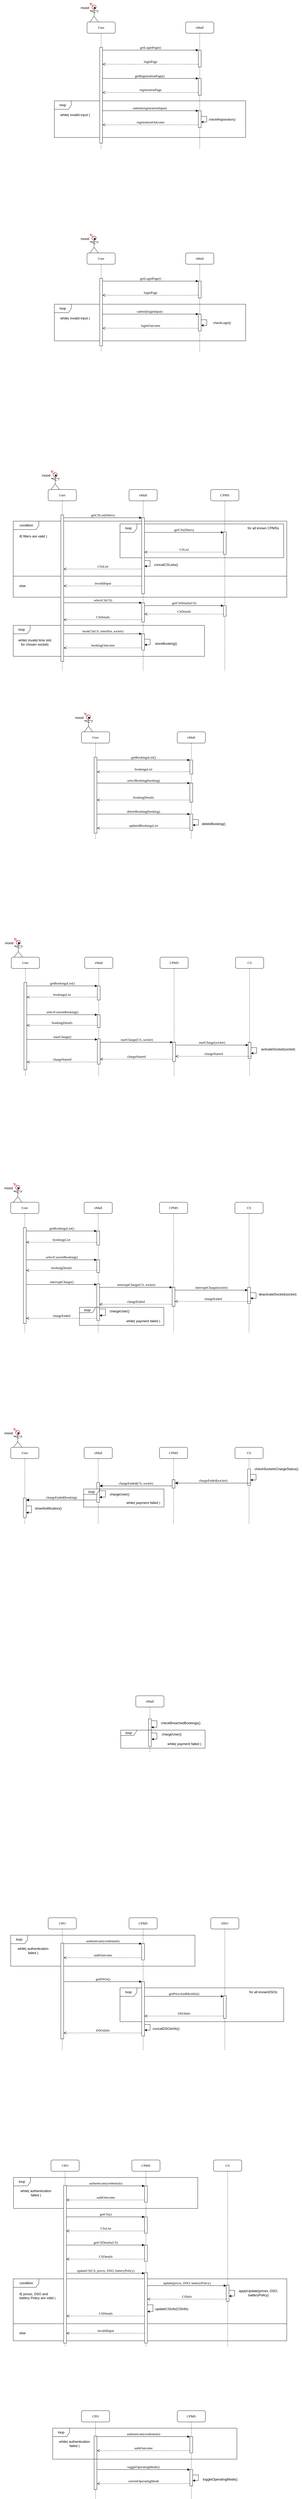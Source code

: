 <mxfile version="20.6.0" type="device"><diagram name="Page-1" id="13e1069c-82ec-6db2-03f1-153e76fe0fe0"><mxGraphModel dx="1408" dy="700" grid="1" gridSize="10" guides="1" tooltips="1" connect="1" arrows="1" fold="1" page="1" pageScale="1" pageWidth="1100" pageHeight="850" background="none" math="0" shadow="0"><root><mxCell id="0"/><mxCell id="1" parent="0"/><mxCell id="3jiQ4AVHFvvIWn0Cixm7-128" value="condition" style="shape=umlFrame;tabWidth=110;tabHeight=30;tabPosition=left;html=1;boundedLbl=1;labelInHeader=1;width=91;height=30;" parent="1" vertex="1"><mxGeometry x="65" y="8190" width="971" height="220" as="geometry"/></mxCell><mxCell id="3jiQ4AVHFvvIWn0Cixm7-129" value="if( prices, DSO and&#xA;battery Policy are valid )" style="text" parent="3jiQ4AVHFvvIWn0Cixm7-128" vertex="1"><mxGeometry width="100" height="20" relative="1" as="geometry"><mxPoint x="20" y="40" as="offset"/></mxGeometry></mxCell><mxCell id="3jiQ4AVHFvvIWn0Cixm7-130" value="else" style="line;strokeWidth=1;labelPosition=center;verticalLabelPosition=bottom;align=left;verticalAlign=top;spacingLeft=20;spacingTop=15;" parent="3jiQ4AVHFvvIWn0Cixm7-128" vertex="1"><mxGeometry y="154.815" width="971" height="8.8" as="geometry"/></mxCell><mxCell id="3jiQ4AVHFvvIWn0Cixm7-125" value="&lt;div&gt;applyUpdate(prices, DSO,&lt;/div&gt;&lt;div&gt;batteryPolicy)&lt;/div&gt;" style="text;html=1;align=center;verticalAlign=middle;resizable=0;points=[];autosize=1;strokeColor=none;fillColor=none;" parent="3jiQ4AVHFvvIWn0Cixm7-128" vertex="1"><mxGeometry x="785" y="30" width="170" height="40" as="geometry"/></mxCell><mxCell id="3jiQ4AVHFvvIWn0Cixm7-87" value="loop" style="shape=umlFrame;whiteSpace=wrap;html=1;" parent="1" vertex="1"><mxGeometry x="56" y="6970" width="654" height="110" as="geometry"/></mxCell><mxCell id="sqUGoCcVOWCFQo6eMnqj-311" value="condition" style="shape=umlFrame;tabWidth=110;tabHeight=30;tabPosition=left;html=1;boundedLbl=1;labelInHeader=1;width=91;height=30;" parent="1" vertex="1"><mxGeometry x="65" y="1950" width="971" height="270" as="geometry"/></mxCell><mxCell id="sqUGoCcVOWCFQo6eMnqj-312" value="if( filters are valid )" style="text" parent="sqUGoCcVOWCFQo6eMnqj-311" vertex="1"><mxGeometry width="100" height="20" relative="1" as="geometry"><mxPoint x="20" y="40" as="offset"/></mxGeometry></mxCell><mxCell id="sqUGoCcVOWCFQo6eMnqj-313" value="else" style="line;strokeWidth=1;labelPosition=center;verticalLabelPosition=bottom;align=left;verticalAlign=top;spacingLeft=20;spacingTop=15;" parent="sqUGoCcVOWCFQo6eMnqj-311" vertex="1"><mxGeometry y="190" width="971" height="10.8" as="geometry"/></mxCell><mxCell id="sqUGoCcVOWCFQo6eMnqj-210" value="loop" style="shape=umlFrame;whiteSpace=wrap;html=1;" parent="1" vertex="1"><mxGeometry x="65" y="2320" width="679" height="110" as="geometry"/></mxCell><mxCell id="sqUGoCcVOWCFQo6eMnqj-195" value="loop" style="shape=umlFrame;whiteSpace=wrap;html=1;" parent="1" vertex="1"><mxGeometry x="444" y="1960" width="581" height="120" as="geometry"/></mxCell><mxCell id="sqUGoCcVOWCFQo6eMnqj-57" value="loop" style="shape=umlFrame;whiteSpace=wrap;html=1;" parent="1" vertex="1"><mxGeometry x="211" y="458" width="679" height="130" as="geometry"/></mxCell><mxCell id="sqUGoCcVOWCFQo6eMnqj-5" value="" style="shape=image;html=1;verticalAlign=top;verticalLabelPosition=bottom;labelBackgroundColor=#ffffff;imageAspect=0;aspect=fixed;image=https://cdn0.iconfinder.com/data/icons/security-hand-drawn-vol-2-1/52/military__gun__pistol__weapon-128.png;rotation=50;" parent="1" vertex="1"><mxGeometry x="344" y="131.5" width="28" height="28" as="geometry"/></mxCell><mxCell id="7baba1c4bc27f4b0-2" value="eMall" style="shape=umlLifeline;perimeter=lifelinePerimeter;whiteSpace=wrap;html=1;container=1;collapsible=0;recursiveResize=0;outlineConnect=0;rounded=1;shadow=0;comic=0;labelBackgroundColor=none;strokeWidth=1;fontFamily=Verdana;fontSize=12;align=center;" parent="1" vertex="1"><mxGeometry x="677" y="178" width="100" height="450" as="geometry"/></mxCell><mxCell id="7baba1c4bc27f4b0-10" value="" style="html=1;points=[];perimeter=orthogonalPerimeter;rounded=0;shadow=0;comic=0;labelBackgroundColor=none;strokeWidth=1;fontFamily=Verdana;fontSize=12;align=center;" parent="7baba1c4bc27f4b0-2" vertex="1"><mxGeometry x="45" y="100" width="10" height="60" as="geometry"/></mxCell><mxCell id="sqUGoCcVOWCFQo6eMnqj-54" value="" style="html=1;points=[];perimeter=orthogonalPerimeter;rounded=0;shadow=0;comic=0;labelBackgroundColor=none;strokeWidth=1;fontFamily=Verdana;fontSize=12;align=center;" parent="7baba1c4bc27f4b0-2" vertex="1"><mxGeometry x="45" y="200.33" width="10" height="60" as="geometry"/></mxCell><mxCell id="sqUGoCcVOWCFQo6eMnqj-55" value="getRegistrationPage()" style="html=1;verticalAlign=bottom;endArrow=block;entryX=0;entryY=0;labelBackgroundColor=none;fontFamily=Verdana;fontSize=12;edgeStyle=elbowEdgeStyle;elbow=vertical;" parent="7baba1c4bc27f4b0-2" target="sqUGoCcVOWCFQo6eMnqj-54" edge="1"><mxGeometry relative="1" as="geometry"><mxPoint x="-300" y="200.33" as="sourcePoint"/></mxGeometry></mxCell><mxCell id="sqUGoCcVOWCFQo6eMnqj-56" value="registrationPage" style="html=1;verticalAlign=bottom;endArrow=open;dashed=1;endSize=8;labelBackgroundColor=none;fontFamily=Verdana;fontSize=12;edgeStyle=elbowEdgeStyle;elbow=vertical;" parent="7baba1c4bc27f4b0-2" source="sqUGoCcVOWCFQo6eMnqj-54" edge="1"><mxGeometry relative="1" as="geometry"><mxPoint x="-295" y="250.33" as="targetPoint"/><Array as="points"><mxPoint x="-50" y="250.33"/><mxPoint x="-40" y="420.33"/><mxPoint x="-16" y="500.33"/><mxPoint x="14" y="500.33"/></Array><mxPoint x="39" y="500.33" as="sourcePoint"/></mxGeometry></mxCell><mxCell id="sqUGoCcVOWCFQo6eMnqj-59" value="" style="html=1;points=[];perimeter=orthogonalPerimeter;rounded=0;shadow=0;comic=0;labelBackgroundColor=none;strokeWidth=1;fontFamily=Verdana;fontSize=12;align=center;" parent="7baba1c4bc27f4b0-2" vertex="1"><mxGeometry x="45" y="315.09" width="10" height="60" as="geometry"/></mxCell><mxCell id="sqUGoCcVOWCFQo6eMnqj-60" value="submit(registrationInput)" style="html=1;verticalAlign=bottom;endArrow=block;entryX=0;entryY=0;labelBackgroundColor=none;fontFamily=Verdana;fontSize=12;edgeStyle=elbowEdgeStyle;elbow=vertical;" parent="7baba1c4bc27f4b0-2" target="sqUGoCcVOWCFQo6eMnqj-59" edge="1"><mxGeometry relative="1" as="geometry"><mxPoint x="-300.0" y="315.09" as="sourcePoint"/></mxGeometry></mxCell><mxCell id="sqUGoCcVOWCFQo6eMnqj-61" value="registrationOutcome" style="html=1;verticalAlign=bottom;endArrow=open;dashed=1;endSize=8;labelBackgroundColor=none;fontFamily=Verdana;fontSize=12;edgeStyle=elbowEdgeStyle;elbow=vertical;" parent="7baba1c4bc27f4b0-2" source="sqUGoCcVOWCFQo6eMnqj-59" edge="1"><mxGeometry relative="1" as="geometry"><mxPoint x="-295.0" y="365.09" as="targetPoint"/><Array as="points"><mxPoint x="-50" y="365.09"/><mxPoint x="-40" y="535.09"/><mxPoint x="-16" y="615.09"/><mxPoint x="14" y="615.09"/></Array><mxPoint x="-478" y="535.09" as="sourcePoint"/></mxGeometry></mxCell><mxCell id="sqUGoCcVOWCFQo6eMnqj-66" style="edgeStyle=orthogonalEdgeStyle;rounded=0;orthogonalLoop=1;jettySize=auto;html=1;" parent="7baba1c4bc27f4b0-2" source="sqUGoCcVOWCFQo6eMnqj-59" target="sqUGoCcVOWCFQo6eMnqj-59" edge="1"><mxGeometry relative="1" as="geometry"/></mxCell><mxCell id="sqUGoCcVOWCFQo6eMnqj-67" value="checkRegistration()" style="edgeLabel;html=1;align=center;verticalAlign=middle;resizable=0;points=[];" parent="sqUGoCcVOWCFQo6eMnqj-66" vertex="1" connectable="0"><mxGeometry x="0.245" y="-1" relative="1" as="geometry"><mxPoint x="55" y="-7" as="offset"/></mxGeometry></mxCell><mxCell id="7baba1c4bc27f4b0-8" value="User" style="shape=umlLifeline;perimeter=lifelinePerimeter;whiteSpace=wrap;html=1;container=1;collapsible=0;recursiveResize=0;outlineConnect=0;rounded=1;shadow=0;comic=0;labelBackgroundColor=none;strokeWidth=1;fontFamily=Verdana;fontSize=12;align=center;" parent="1" vertex="1"><mxGeometry x="327" y="178" width="100" height="450" as="geometry"/></mxCell><mxCell id="7baba1c4bc27f4b0-9" value="" style="html=1;points=[];perimeter=orthogonalPerimeter;rounded=0;shadow=0;comic=0;labelBackgroundColor=none;strokeWidth=1;fontFamily=Verdana;fontSize=12;align=center;" parent="7baba1c4bc27f4b0-8" vertex="1"><mxGeometry x="45" y="90" width="10" height="340" as="geometry"/></mxCell><mxCell id="7baba1c4bc27f4b0-11" value="getLoginPage()" style="html=1;verticalAlign=bottom;endArrow=block;entryX=0;entryY=0;labelBackgroundColor=none;fontFamily=Verdana;fontSize=12;edgeStyle=elbowEdgeStyle;elbow=vertical;" parent="1" source="7baba1c4bc27f4b0-9" target="7baba1c4bc27f4b0-10" edge="1"><mxGeometry relative="1" as="geometry"><mxPoint x="447" y="288" as="sourcePoint"/></mxGeometry></mxCell><mxCell id="sqUGoCcVOWCFQo6eMnqj-2" value="" style="shape=umlActor;verticalLabelPosition=bottom;verticalAlign=top;html=1;" parent="1" vertex="1"><mxGeometry x="337" y="118" width="30" height="60" as="geometry"/></mxCell><mxCell id="sqUGoCcVOWCFQo6eMnqj-3" value="" style="endArrow=none;html=1;rounded=0;" parent="1" edge="1"><mxGeometry width="50" height="50" relative="1" as="geometry"><mxPoint x="357" y="146" as="sourcePoint"/><mxPoint x="337" y="138" as="targetPoint"/></mxGeometry></mxCell><mxCell id="sqUGoCcVOWCFQo6eMnqj-6" value="" style="endArrow=none;html=1;rounded=0;entryX=1;entryY=0.333;entryDx=0;entryDy=0;entryPerimeter=0;" parent="1" target="sqUGoCcVOWCFQo6eMnqj-2" edge="1"><mxGeometry width="50" height="50" relative="1" as="geometry"><mxPoint x="362" y="145.0" as="sourcePoint"/><mxPoint x="367" y="138" as="targetPoint"/></mxGeometry></mxCell><mxCell id="sqUGoCcVOWCFQo6eMnqj-7" value="" style="ellipse;html=1;shape=startState;fillColor=#000000;strokeColor=#ff0000;" parent="1" vertex="1"><mxGeometry x="349" y="123" width="10" height="10" as="geometry"/></mxCell><mxCell id="sqUGoCcVOWCFQo6eMnqj-8" value="" style="html=1;verticalAlign=bottom;endArrow=open;endSize=8;strokeColor=#ff0000;rounded=0;" parent="1" source="sqUGoCcVOWCFQo6eMnqj-7" edge="1"><mxGeometry relative="1" as="geometry"><mxPoint x="337" y="110" as="targetPoint"/></mxGeometry></mxCell><mxCell id="sqUGoCcVOWCFQo6eMnqj-9" value="mood" style="text;html=1;align=center;verticalAlign=middle;resizable=0;points=[];autosize=1;strokeColor=none;fillColor=none;" parent="1" vertex="1"><mxGeometry x="289" y="113" width="60" height="30" as="geometry"/></mxCell><mxCell id="sqUGoCcVOWCFQo6eMnqj-53" value="loginPage" style="html=1;verticalAlign=bottom;endArrow=open;dashed=1;endSize=8;labelBackgroundColor=none;fontFamily=Verdana;fontSize=12;edgeStyle=elbowEdgeStyle;elbow=vertical;" parent="1" source="7baba1c4bc27f4b0-10" target="7baba1c4bc27f4b0-9" edge="1"><mxGeometry relative="1" as="geometry"><mxPoint x="586" y="578" as="targetPoint"/><Array as="points"><mxPoint x="627" y="328"/><mxPoint x="637" y="498"/><mxPoint x="661" y="578"/><mxPoint x="691" y="578"/></Array><mxPoint x="716" y="578" as="sourcePoint"/></mxGeometry></mxCell><mxCell id="sqUGoCcVOWCFQo6eMnqj-58" value="while( invalid input )" style="text;html=1;align=center;verticalAlign=middle;resizable=0;points=[];autosize=1;strokeColor=none;fillColor=none;" parent="1" vertex="1"><mxGeometry x="219" y="493" width="130" height="30" as="geometry"/></mxCell><mxCell id="sqUGoCcVOWCFQo6eMnqj-111" value="loop" style="shape=umlFrame;whiteSpace=wrap;html=1;" parent="1" vertex="1"><mxGeometry x="211" y="1180" width="679" height="130" as="geometry"/></mxCell><mxCell id="sqUGoCcVOWCFQo6eMnqj-112" value="" style="shape=image;html=1;verticalAlign=top;verticalLabelPosition=bottom;labelBackgroundColor=#ffffff;imageAspect=0;aspect=fixed;image=https://cdn0.iconfinder.com/data/icons/security-hand-drawn-vol-2-1/52/military__gun__pistol__weapon-128.png;rotation=50;" parent="1" vertex="1"><mxGeometry x="344" y="951.5" width="28" height="28" as="geometry"/></mxCell><mxCell id="sqUGoCcVOWCFQo6eMnqj-113" value="eMall" style="shape=umlLifeline;perimeter=lifelinePerimeter;whiteSpace=wrap;html=1;container=1;collapsible=0;recursiveResize=0;outlineConnect=0;rounded=1;shadow=0;comic=0;labelBackgroundColor=none;strokeWidth=1;fontFamily=Verdana;fontSize=12;align=center;" parent="1" vertex="1"><mxGeometry x="677" y="998" width="100" height="352" as="geometry"/></mxCell><mxCell id="sqUGoCcVOWCFQo6eMnqj-114" value="" style="html=1;points=[];perimeter=orthogonalPerimeter;rounded=0;shadow=0;comic=0;labelBackgroundColor=none;strokeWidth=1;fontFamily=Verdana;fontSize=12;align=center;" parent="sqUGoCcVOWCFQo6eMnqj-113" vertex="1"><mxGeometry x="45" y="100" width="10" height="60" as="geometry"/></mxCell><mxCell id="sqUGoCcVOWCFQo6eMnqj-118" value="" style="html=1;points=[];perimeter=orthogonalPerimeter;rounded=0;shadow=0;comic=0;labelBackgroundColor=none;strokeWidth=1;fontFamily=Verdana;fontSize=12;align=center;" parent="sqUGoCcVOWCFQo6eMnqj-113" vertex="1"><mxGeometry x="45" y="217.09" width="10" height="60" as="geometry"/></mxCell><mxCell id="sqUGoCcVOWCFQo6eMnqj-119" value="submit(loginInput)" style="html=1;verticalAlign=bottom;endArrow=block;entryX=0;entryY=0;labelBackgroundColor=none;fontFamily=Verdana;fontSize=12;edgeStyle=elbowEdgeStyle;elbow=vertical;" parent="sqUGoCcVOWCFQo6eMnqj-113" target="sqUGoCcVOWCFQo6eMnqj-118" edge="1"><mxGeometry relative="1" as="geometry"><mxPoint x="-300.0" y="217.09" as="sourcePoint"/></mxGeometry></mxCell><mxCell id="sqUGoCcVOWCFQo6eMnqj-120" value="loginOutcome" style="html=1;verticalAlign=bottom;endArrow=open;dashed=1;endSize=8;labelBackgroundColor=none;fontFamily=Verdana;fontSize=12;edgeStyle=elbowEdgeStyle;elbow=vertical;" parent="sqUGoCcVOWCFQo6eMnqj-113" source="sqUGoCcVOWCFQo6eMnqj-118" edge="1"><mxGeometry relative="1" as="geometry"><mxPoint x="-295.0" y="267.09" as="targetPoint"/><Array as="points"><mxPoint x="-50" y="267.09"/><mxPoint x="-40" y="437.09"/><mxPoint x="-16" y="517.09"/><mxPoint x="14" y="517.09"/></Array><mxPoint x="-478" y="437.09" as="sourcePoint"/></mxGeometry></mxCell><mxCell id="sqUGoCcVOWCFQo6eMnqj-121" style="edgeStyle=orthogonalEdgeStyle;rounded=0;orthogonalLoop=1;jettySize=auto;html=1;" parent="sqUGoCcVOWCFQo6eMnqj-113" source="sqUGoCcVOWCFQo6eMnqj-118" target="sqUGoCcVOWCFQo6eMnqj-118" edge="1"><mxGeometry relative="1" as="geometry"/></mxCell><mxCell id="sqUGoCcVOWCFQo6eMnqj-122" value="checkLogin()" style="edgeLabel;html=1;align=center;verticalAlign=middle;resizable=0;points=[];" parent="sqUGoCcVOWCFQo6eMnqj-121" vertex="1" connectable="0"><mxGeometry x="0.245" y="-1" relative="1" as="geometry"><mxPoint x="55" y="-7" as="offset"/></mxGeometry></mxCell><mxCell id="sqUGoCcVOWCFQo6eMnqj-123" value="User" style="shape=umlLifeline;perimeter=lifelinePerimeter;whiteSpace=wrap;html=1;container=1;collapsible=0;recursiveResize=0;outlineConnect=0;rounded=1;shadow=0;comic=0;labelBackgroundColor=none;strokeWidth=1;fontFamily=Verdana;fontSize=12;align=center;" parent="1" vertex="1"><mxGeometry x="327" y="998" width="100" height="352" as="geometry"/></mxCell><mxCell id="sqUGoCcVOWCFQo6eMnqj-124" value="" style="html=1;points=[];perimeter=orthogonalPerimeter;rounded=0;shadow=0;comic=0;labelBackgroundColor=none;strokeWidth=1;fontFamily=Verdana;fontSize=12;align=center;" parent="sqUGoCcVOWCFQo6eMnqj-123" vertex="1"><mxGeometry x="45" y="90" width="10" height="240" as="geometry"/></mxCell><mxCell id="sqUGoCcVOWCFQo6eMnqj-125" value="getLoginPage()" style="html=1;verticalAlign=bottom;endArrow=block;entryX=0;entryY=0;labelBackgroundColor=none;fontFamily=Verdana;fontSize=12;edgeStyle=elbowEdgeStyle;elbow=vertical;" parent="1" source="sqUGoCcVOWCFQo6eMnqj-124" target="sqUGoCcVOWCFQo6eMnqj-114" edge="1"><mxGeometry relative="1" as="geometry"><mxPoint x="447" y="1108" as="sourcePoint"/></mxGeometry></mxCell><mxCell id="sqUGoCcVOWCFQo6eMnqj-126" value="" style="shape=umlActor;verticalLabelPosition=bottom;verticalAlign=top;html=1;" parent="1" vertex="1"><mxGeometry x="337" y="938" width="30" height="60" as="geometry"/></mxCell><mxCell id="sqUGoCcVOWCFQo6eMnqj-127" value="" style="endArrow=none;html=1;rounded=0;" parent="1" edge="1"><mxGeometry width="50" height="50" relative="1" as="geometry"><mxPoint x="357" y="966" as="sourcePoint"/><mxPoint x="337" y="958.0" as="targetPoint"/></mxGeometry></mxCell><mxCell id="sqUGoCcVOWCFQo6eMnqj-128" value="" style="endArrow=none;html=1;rounded=0;entryX=1;entryY=0.333;entryDx=0;entryDy=0;entryPerimeter=0;" parent="1" target="sqUGoCcVOWCFQo6eMnqj-126" edge="1"><mxGeometry width="50" height="50" relative="1" as="geometry"><mxPoint x="362" y="965" as="sourcePoint"/><mxPoint x="367" y="958" as="targetPoint"/></mxGeometry></mxCell><mxCell id="sqUGoCcVOWCFQo6eMnqj-129" value="" style="ellipse;html=1;shape=startState;fillColor=#000000;strokeColor=#ff0000;" parent="1" vertex="1"><mxGeometry x="349" y="943" width="10" height="10" as="geometry"/></mxCell><mxCell id="sqUGoCcVOWCFQo6eMnqj-130" value="" style="html=1;verticalAlign=bottom;endArrow=open;endSize=8;strokeColor=#ff0000;rounded=0;" parent="1" source="sqUGoCcVOWCFQo6eMnqj-129" edge="1"><mxGeometry relative="1" as="geometry"><mxPoint x="337" y="930" as="targetPoint"/></mxGeometry></mxCell><mxCell id="sqUGoCcVOWCFQo6eMnqj-131" value="mood" style="text;html=1;align=center;verticalAlign=middle;resizable=0;points=[];autosize=1;strokeColor=none;fillColor=none;" parent="1" vertex="1"><mxGeometry x="289" y="933" width="60" height="30" as="geometry"/></mxCell><mxCell id="sqUGoCcVOWCFQo6eMnqj-132" value="loginPage" style="html=1;verticalAlign=bottom;endArrow=open;dashed=1;endSize=8;labelBackgroundColor=none;fontFamily=Verdana;fontSize=12;edgeStyle=elbowEdgeStyle;elbow=vertical;" parent="1" source="sqUGoCcVOWCFQo6eMnqj-114" target="sqUGoCcVOWCFQo6eMnqj-124" edge="1"><mxGeometry relative="1" as="geometry"><mxPoint x="586" y="1398" as="targetPoint"/><Array as="points"><mxPoint x="627" y="1148"/><mxPoint x="637" y="1318"/><mxPoint x="661" y="1398"/><mxPoint x="691" y="1398"/></Array><mxPoint x="716" y="1398" as="sourcePoint"/></mxGeometry></mxCell><mxCell id="sqUGoCcVOWCFQo6eMnqj-133" value="while( invalid input )" style="text;html=1;align=center;verticalAlign=middle;resizable=0;points=[];autosize=1;strokeColor=none;fillColor=none;" parent="1" vertex="1"><mxGeometry x="219" y="1215" width="130" height="30" as="geometry"/></mxCell><mxCell id="sqUGoCcVOWCFQo6eMnqj-158" value="" style="shape=image;html=1;verticalAlign=top;verticalLabelPosition=bottom;labelBackgroundColor=#ffffff;imageAspect=0;aspect=fixed;image=https://cdn0.iconfinder.com/data/icons/security-hand-drawn-vol-2-1/52/military__gun__pistol__weapon-128.png;rotation=50;" parent="1" vertex="1"><mxGeometry x="206" y="1791.5" width="28" height="28" as="geometry"/></mxCell><mxCell id="sqUGoCcVOWCFQo6eMnqj-159" value="eMall" style="shape=umlLifeline;perimeter=lifelinePerimeter;whiteSpace=wrap;html=1;container=1;collapsible=0;recursiveResize=0;outlineConnect=0;rounded=1;shadow=0;comic=0;labelBackgroundColor=none;strokeWidth=1;fontFamily=Verdana;fontSize=12;align=center;" parent="1" vertex="1"><mxGeometry x="476" y="1838" width="100" height="642" as="geometry"/></mxCell><mxCell id="sqUGoCcVOWCFQo6eMnqj-160" value="" style="html=1;points=[];perimeter=orthogonalPerimeter;rounded=0;shadow=0;comic=0;labelBackgroundColor=none;strokeWidth=1;fontFamily=Verdana;fontSize=12;align=center;" parent="sqUGoCcVOWCFQo6eMnqj-159" vertex="1"><mxGeometry x="45" y="100" width="10" height="270" as="geometry"/></mxCell><mxCell id="sqUGoCcVOWCFQo6eMnqj-197" style="edgeStyle=orthogonalEdgeStyle;rounded=0;orthogonalLoop=1;jettySize=auto;html=1;" parent="sqUGoCcVOWCFQo6eMnqj-159" source="sqUGoCcVOWCFQo6eMnqj-160" target="sqUGoCcVOWCFQo6eMnqj-160" edge="1"><mxGeometry relative="1" as="geometry"><mxPoint x="56" y="252" as="sourcePoint"/><Array as="points"><mxPoint x="75" y="252"/><mxPoint x="75" y="272"/></Array></mxGeometry></mxCell><mxCell id="sqUGoCcVOWCFQo6eMnqj-200" value="" style="html=1;points=[];perimeter=orthogonalPerimeter;rounded=0;shadow=0;comic=0;labelBackgroundColor=none;strokeWidth=1;fontFamily=Verdana;fontSize=12;align=center;" parent="sqUGoCcVOWCFQo6eMnqj-159" vertex="1"><mxGeometry x="45" y="402" width="10" height="68" as="geometry"/></mxCell><mxCell id="sqUGoCcVOWCFQo6eMnqj-206" value="" style="html=1;points=[];perimeter=orthogonalPerimeter;rounded=0;shadow=0;comic=0;labelBackgroundColor=none;strokeWidth=1;fontFamily=Verdana;fontSize=12;align=center;" parent="sqUGoCcVOWCFQo6eMnqj-159" vertex="1"><mxGeometry x="45" y="512" width="10" height="58" as="geometry"/></mxCell><mxCell id="sqUGoCcVOWCFQo6eMnqj-207" style="edgeStyle=orthogonalEdgeStyle;rounded=0;orthogonalLoop=1;jettySize=auto;html=1;" parent="sqUGoCcVOWCFQo6eMnqj-159" source="sqUGoCcVOWCFQo6eMnqj-206" target="sqUGoCcVOWCFQo6eMnqj-206" edge="1"><mxGeometry relative="1" as="geometry"/></mxCell><mxCell id="sqUGoCcVOWCFQo6eMnqj-169" value="User" style="shape=umlLifeline;perimeter=lifelinePerimeter;whiteSpace=wrap;html=1;container=1;collapsible=0;recursiveResize=0;outlineConnect=0;rounded=1;shadow=0;comic=0;labelBackgroundColor=none;strokeWidth=1;fontFamily=Verdana;fontSize=12;align=center;" parent="1" vertex="1"><mxGeometry x="189" y="1838" width="100" height="642" as="geometry"/></mxCell><mxCell id="sqUGoCcVOWCFQo6eMnqj-170" value="" style="html=1;points=[];perimeter=orthogonalPerimeter;rounded=0;shadow=0;comic=0;labelBackgroundColor=none;strokeWidth=1;fontFamily=Verdana;fontSize=12;align=center;" parent="sqUGoCcVOWCFQo6eMnqj-169" vertex="1"><mxGeometry x="45" y="90" width="10" height="520" as="geometry"/></mxCell><mxCell id="sqUGoCcVOWCFQo6eMnqj-171" value="getCSList(filters)" style="html=1;verticalAlign=bottom;endArrow=block;entryX=0;entryY=0;labelBackgroundColor=none;fontFamily=Verdana;fontSize=12;edgeStyle=elbowEdgeStyle;elbow=vertical;" parent="1" source="sqUGoCcVOWCFQo6eMnqj-170" target="sqUGoCcVOWCFQo6eMnqj-160" edge="1"><mxGeometry relative="1" as="geometry"><mxPoint x="309" y="1948" as="sourcePoint"/></mxGeometry></mxCell><mxCell id="sqUGoCcVOWCFQo6eMnqj-172" value="" style="shape=umlActor;verticalLabelPosition=bottom;verticalAlign=top;html=1;" parent="1" vertex="1"><mxGeometry x="199" y="1778" width="30" height="60" as="geometry"/></mxCell><mxCell id="sqUGoCcVOWCFQo6eMnqj-173" value="" style="endArrow=none;html=1;rounded=0;" parent="1" edge="1"><mxGeometry width="50" height="50" relative="1" as="geometry"><mxPoint x="219" y="1806" as="sourcePoint"/><mxPoint x="199" y="1798" as="targetPoint"/></mxGeometry></mxCell><mxCell id="sqUGoCcVOWCFQo6eMnqj-174" value="" style="endArrow=none;html=1;rounded=0;entryX=1;entryY=0.333;entryDx=0;entryDy=0;entryPerimeter=0;" parent="1" target="sqUGoCcVOWCFQo6eMnqj-172" edge="1"><mxGeometry width="50" height="50" relative="1" as="geometry"><mxPoint x="224" y="1805" as="sourcePoint"/><mxPoint x="229" y="1798" as="targetPoint"/></mxGeometry></mxCell><mxCell id="sqUGoCcVOWCFQo6eMnqj-175" value="" style="ellipse;html=1;shape=startState;fillColor=#000000;strokeColor=#ff0000;" parent="1" vertex="1"><mxGeometry x="211" y="1783" width="10" height="10" as="geometry"/></mxCell><mxCell id="sqUGoCcVOWCFQo6eMnqj-176" value="" style="html=1;verticalAlign=bottom;endArrow=open;endSize=8;strokeColor=#ff0000;rounded=0;" parent="1" source="sqUGoCcVOWCFQo6eMnqj-175" edge="1"><mxGeometry relative="1" as="geometry"><mxPoint x="199" y="1770" as="targetPoint"/></mxGeometry></mxCell><mxCell id="sqUGoCcVOWCFQo6eMnqj-177" value="mood" style="text;html=1;align=center;verticalAlign=middle;resizable=0;points=[];autosize=1;strokeColor=none;fillColor=none;" parent="1" vertex="1"><mxGeometry x="151" y="1773" width="60" height="30" as="geometry"/></mxCell><mxCell id="sqUGoCcVOWCFQo6eMnqj-178" value="CSsList" style="html=1;verticalAlign=bottom;endArrow=open;dashed=1;endSize=8;labelBackgroundColor=none;fontFamily=Verdana;fontSize=12;edgeStyle=elbowEdgeStyle;elbow=vertical;" parent="1" source="sqUGoCcVOWCFQo6eMnqj-160" target="sqUGoCcVOWCFQo6eMnqj-170" edge="1"><mxGeometry relative="1" as="geometry"><mxPoint x="246" y="2100" as="targetPoint"/><Array as="points"><mxPoint x="446" y="2120"/><mxPoint x="506" y="2100"/><mxPoint x="489" y="1988"/><mxPoint x="499" y="2158"/><mxPoint x="523" y="2238"/><mxPoint x="553" y="2238"/></Array><mxPoint x="578" y="2238" as="sourcePoint"/></mxGeometry></mxCell><mxCell id="sqUGoCcVOWCFQo6eMnqj-181" value="CPMS" style="shape=umlLifeline;perimeter=lifelinePerimeter;whiteSpace=wrap;html=1;container=1;collapsible=0;recursiveResize=0;outlineConnect=0;rounded=1;shadow=0;comic=0;labelBackgroundColor=none;strokeWidth=1;fontFamily=Verdana;fontSize=12;align=center;" parent="1" vertex="1"><mxGeometry x="766" y="1838" width="100" height="642" as="geometry"/></mxCell><mxCell id="sqUGoCcVOWCFQo6eMnqj-191" value="" style="html=1;points=[];perimeter=orthogonalPerimeter;rounded=0;shadow=0;comic=0;labelBackgroundColor=none;strokeWidth=1;fontFamily=Verdana;fontSize=12;align=center;" parent="sqUGoCcVOWCFQo6eMnqj-181" vertex="1"><mxGeometry x="45" y="150" width="10" height="80" as="geometry"/></mxCell><mxCell id="sqUGoCcVOWCFQo6eMnqj-201" value="" style="html=1;points=[];perimeter=orthogonalPerimeter;rounded=0;shadow=0;comic=0;labelBackgroundColor=none;strokeWidth=1;fontFamily=Verdana;fontSize=12;align=center;" parent="sqUGoCcVOWCFQo6eMnqj-181" vertex="1"><mxGeometry x="45" y="412" width="10" height="38" as="geometry"/></mxCell><mxCell id="sqUGoCcVOWCFQo6eMnqj-192" value="getCSs(filters)" style="html=1;verticalAlign=bottom;endArrow=block;labelBackgroundColor=none;fontFamily=Verdana;fontSize=12;edgeStyle=elbowEdgeStyle;elbow=vertical;" parent="1" source="sqUGoCcVOWCFQo6eMnqj-160" target="sqUGoCcVOWCFQo6eMnqj-191" edge="1"><mxGeometry relative="1" as="geometry"><mxPoint x="586" y="1950" as="sourcePoint"/><Array as="points"><mxPoint x="766" y="1990"/><mxPoint x="666" y="1980"/></Array></mxGeometry></mxCell><mxCell id="sqUGoCcVOWCFQo6eMnqj-193" value="CSList" style="html=1;verticalAlign=bottom;endArrow=open;dashed=1;endSize=8;labelBackgroundColor=none;fontFamily=Verdana;fontSize=12;edgeStyle=elbowEdgeStyle;elbow=vertical;" parent="1" source="sqUGoCcVOWCFQo6eMnqj-191" target="sqUGoCcVOWCFQo6eMnqj-160" edge="1"><mxGeometry relative="1" as="geometry"><mxPoint x="531" y="2080" as="targetPoint"/><Array as="points"><mxPoint x="726" y="2060"/><mxPoint x="656" y="2050"/><mxPoint x="793" y="2080"/><mxPoint x="776" y="1968"/><mxPoint x="786" y="2138"/><mxPoint x="810" y="2218"/><mxPoint x="840" y="2218"/></Array><mxPoint x="808.0" y="2080" as="sourcePoint"/></mxGeometry></mxCell><mxCell id="sqUGoCcVOWCFQo6eMnqj-196" value="for all known CPMSs" style="text;html=1;align=center;verticalAlign=middle;resizable=0;points=[];autosize=1;strokeColor=none;fillColor=none;" parent="1" vertex="1"><mxGeometry x="882" y="1960" width="140" height="30" as="geometry"/></mxCell><mxCell id="sqUGoCcVOWCFQo6eMnqj-198" value="&lt;div&gt;concatCSLists()&lt;br&gt;&lt;/div&gt;" style="text;html=1;align=center;verticalAlign=middle;resizable=0;points=[];autosize=1;strokeColor=none;fillColor=none;" parent="1" vertex="1"><mxGeometry x="552" y="2090" width="110" height="30" as="geometry"/></mxCell><mxCell id="sqUGoCcVOWCFQo6eMnqj-199" value="selectCS(CS)" style="html=1;verticalAlign=bottom;endArrow=block;labelBackgroundColor=none;fontFamily=Verdana;fontSize=12;edgeStyle=elbowEdgeStyle;elbow=vertical;" parent="1" target="sqUGoCcVOWCFQo6eMnqj-200" edge="1"><mxGeometry relative="1" as="geometry"><mxPoint x="244" y="2240" as="sourcePoint"/><mxPoint x="523.0" y="2270.17" as="targetPoint"/><Array as="points"><mxPoint x="436" y="2240"/></Array></mxGeometry></mxCell><mxCell id="sqUGoCcVOWCFQo6eMnqj-202" value="getCSDetails(CS)" style="html=1;verticalAlign=bottom;endArrow=block;labelBackgroundColor=none;fontFamily=Verdana;fontSize=12;edgeStyle=elbowEdgeStyle;elbow=vertical;" parent="1" source="sqUGoCcVOWCFQo6eMnqj-200" target="sqUGoCcVOWCFQo6eMnqj-201" edge="1"><mxGeometry relative="1" as="geometry"><mxPoint x="531.0" y="2270" as="sourcePoint"/><mxPoint x="812" y="2270" as="targetPoint"/><Array as="points"><mxPoint x="676" y="2250"/></Array></mxGeometry></mxCell><mxCell id="sqUGoCcVOWCFQo6eMnqj-203" value="CSDetails" style="html=1;verticalAlign=bottom;endArrow=open;dashed=1;endSize=8;labelBackgroundColor=none;fontFamily=Verdana;fontSize=12;edgeStyle=elbowEdgeStyle;elbow=vertical;" parent="1" source="sqUGoCcVOWCFQo6eMnqj-201" target="sqUGoCcVOWCFQo6eMnqj-200" edge="1"><mxGeometry relative="1" as="geometry"><mxPoint x="531.0" y="2330" as="targetPoint"/><Array as="points"><mxPoint x="686" y="2280"/><mxPoint x="656" y="2330"/><mxPoint x="793" y="2360"/><mxPoint x="776" y="2248"/><mxPoint x="786" y="2418"/><mxPoint x="810" y="2498"/><mxPoint x="840" y="2498"/></Array><mxPoint x="812" y="2330" as="sourcePoint"/></mxGeometry></mxCell><mxCell id="sqUGoCcVOWCFQo6eMnqj-204" value="CSDetails" style="html=1;verticalAlign=bottom;endArrow=open;dashed=1;endSize=8;labelBackgroundColor=none;fontFamily=Verdana;fontSize=12;edgeStyle=elbowEdgeStyle;elbow=vertical;" parent="1" source="sqUGoCcVOWCFQo6eMnqj-200" edge="1"><mxGeometry relative="1" as="geometry"><mxPoint x="244" y="2300" as="targetPoint"/><Array as="points"><mxPoint x="396" y="2300"/><mxPoint x="368" y="2330"/><mxPoint x="505" y="2360"/><mxPoint x="488" y="2248"/><mxPoint x="498" y="2418"/><mxPoint x="522" y="2498"/><mxPoint x="552" y="2498"/></Array><mxPoint x="523" y="2280" as="sourcePoint"/></mxGeometry></mxCell><mxCell id="sqUGoCcVOWCFQo6eMnqj-205" value="bookCS(CS, timeSlot, socket)" style="html=1;verticalAlign=bottom;endArrow=block;labelBackgroundColor=none;fontFamily=Verdana;fontSize=12;edgeStyle=elbowEdgeStyle;elbow=vertical;" parent="1" target="sqUGoCcVOWCFQo6eMnqj-206" edge="1"><mxGeometry relative="1" as="geometry"><mxPoint x="244" y="2350" as="sourcePoint"/><mxPoint x="523.0" y="2350" as="targetPoint"/><Array as="points"><mxPoint x="438" y="2350"/></Array></mxGeometry></mxCell><mxCell id="sqUGoCcVOWCFQo6eMnqj-208" value="&lt;div&gt;storeBooking()&lt;br&gt;&lt;/div&gt;" style="text;html=1;align=center;verticalAlign=middle;resizable=0;points=[];autosize=1;strokeColor=none;fillColor=none;" parent="1" vertex="1"><mxGeometry x="557" y="2370" width="100" height="30" as="geometry"/></mxCell><mxCell id="sqUGoCcVOWCFQo6eMnqj-209" value="bookingOutcome" style="html=1;verticalAlign=bottom;endArrow=open;dashed=1;endSize=8;labelBackgroundColor=none;fontFamily=Verdana;fontSize=12;edgeStyle=elbowEdgeStyle;elbow=vertical;" parent="1" source="sqUGoCcVOWCFQo6eMnqj-206" edge="1"><mxGeometry relative="1" as="geometry"><mxPoint x="244" y="2400" as="targetPoint"/><Array as="points"><mxPoint x="426" y="2400"/><mxPoint x="398" y="2390"/><mxPoint x="370" y="2420"/><mxPoint x="507" y="2450"/><mxPoint x="490" y="2338"/><mxPoint x="500" y="2508"/><mxPoint x="524" y="2588"/><mxPoint x="554" y="2588"/></Array><mxPoint x="523.0" y="2390" as="sourcePoint"/></mxGeometry></mxCell><mxCell id="sqUGoCcVOWCFQo6eMnqj-211" value="&lt;div&gt;while( invalid time slot&lt;/div&gt;&lt;div&gt;for chosen socket)&lt;/div&gt;" style="text;html=1;align=center;verticalAlign=middle;resizable=0;points=[];autosize=1;strokeColor=none;fillColor=none;" parent="1" vertex="1"><mxGeometry x="71" y="2360" width="140" height="40" as="geometry"/></mxCell><mxCell id="sqUGoCcVOWCFQo6eMnqj-214" value="" style="shape=image;html=1;verticalAlign=top;verticalLabelPosition=bottom;labelBackgroundColor=#ffffff;imageAspect=0;aspect=fixed;image=https://cdn0.iconfinder.com/data/icons/security-hand-drawn-vol-2-1/52/military__gun__pistol__weapon-128.png;rotation=50;" parent="1" vertex="1"><mxGeometry x="324" y="2651.5" width="28" height="28" as="geometry"/></mxCell><mxCell id="sqUGoCcVOWCFQo6eMnqj-215" value="eMall" style="shape=umlLifeline;perimeter=lifelinePerimeter;whiteSpace=wrap;html=1;container=1;collapsible=0;recursiveResize=0;outlineConnect=0;rounded=1;shadow=0;comic=0;labelBackgroundColor=none;strokeWidth=1;fontFamily=Verdana;fontSize=12;align=center;" parent="1" vertex="1"><mxGeometry x="647" y="2698" width="100" height="382" as="geometry"/></mxCell><mxCell id="sqUGoCcVOWCFQo6eMnqj-216" value="" style="html=1;points=[];perimeter=orthogonalPerimeter;rounded=0;shadow=0;comic=0;labelBackgroundColor=none;strokeWidth=1;fontFamily=Verdana;fontSize=12;align=center;" parent="sqUGoCcVOWCFQo6eMnqj-215" vertex="1"><mxGeometry x="45" y="100" width="10" height="50" as="geometry"/></mxCell><mxCell id="sqUGoCcVOWCFQo6eMnqj-218" value="" style="html=1;points=[];perimeter=orthogonalPerimeter;rounded=0;shadow=0;comic=0;labelBackgroundColor=none;strokeWidth=1;fontFamily=Verdana;fontSize=12;align=center;" parent="sqUGoCcVOWCFQo6eMnqj-215" vertex="1"><mxGeometry x="45" y="182" width="10" height="68" as="geometry"/></mxCell><mxCell id="sqUGoCcVOWCFQo6eMnqj-219" value="" style="html=1;points=[];perimeter=orthogonalPerimeter;rounded=0;shadow=0;comic=0;labelBackgroundColor=none;strokeWidth=1;fontFamily=Verdana;fontSize=12;align=center;" parent="sqUGoCcVOWCFQo6eMnqj-215" vertex="1"><mxGeometry x="45" y="292" width="10" height="58" as="geometry"/></mxCell><mxCell id="sqUGoCcVOWCFQo6eMnqj-220" style="edgeStyle=orthogonalEdgeStyle;rounded=0;orthogonalLoop=1;jettySize=auto;html=1;" parent="sqUGoCcVOWCFQo6eMnqj-215" source="sqUGoCcVOWCFQo6eMnqj-219" target="sqUGoCcVOWCFQo6eMnqj-219" edge="1"><mxGeometry relative="1" as="geometry"/></mxCell><mxCell id="sqUGoCcVOWCFQo6eMnqj-221" value="User" style="shape=umlLifeline;perimeter=lifelinePerimeter;whiteSpace=wrap;html=1;container=1;collapsible=0;recursiveResize=0;outlineConnect=0;rounded=1;shadow=0;comic=0;labelBackgroundColor=none;strokeWidth=1;fontFamily=Verdana;fontSize=12;align=center;" parent="1" vertex="1"><mxGeometry x="307" y="2698" width="100" height="382" as="geometry"/></mxCell><mxCell id="sqUGoCcVOWCFQo6eMnqj-222" value="" style="html=1;points=[];perimeter=orthogonalPerimeter;rounded=0;shadow=0;comic=0;labelBackgroundColor=none;strokeWidth=1;fontFamily=Verdana;fontSize=12;align=center;" parent="sqUGoCcVOWCFQo6eMnqj-221" vertex="1"><mxGeometry x="45" y="90" width="10" height="270" as="geometry"/></mxCell><mxCell id="sqUGoCcVOWCFQo6eMnqj-223" value="getBookingsList()" style="html=1;verticalAlign=bottom;endArrow=block;entryX=0;entryY=0;labelBackgroundColor=none;fontFamily=Verdana;fontSize=12;edgeStyle=elbowEdgeStyle;elbow=vertical;" parent="1" source="sqUGoCcVOWCFQo6eMnqj-222" target="sqUGoCcVOWCFQo6eMnqj-216" edge="1"><mxGeometry relative="1" as="geometry"><mxPoint x="427" y="2808" as="sourcePoint"/></mxGeometry></mxCell><mxCell id="sqUGoCcVOWCFQo6eMnqj-224" value="" style="shape=umlActor;verticalLabelPosition=bottom;verticalAlign=top;html=1;" parent="1" vertex="1"><mxGeometry x="317" y="2638" width="30" height="60" as="geometry"/></mxCell><mxCell id="sqUGoCcVOWCFQo6eMnqj-225" value="" style="endArrow=none;html=1;rounded=0;" parent="1" edge="1"><mxGeometry width="50" height="50" relative="1" as="geometry"><mxPoint x="337" y="2666" as="sourcePoint"/><mxPoint x="317" y="2658" as="targetPoint"/></mxGeometry></mxCell><mxCell id="sqUGoCcVOWCFQo6eMnqj-226" value="" style="endArrow=none;html=1;rounded=0;entryX=1;entryY=0.333;entryDx=0;entryDy=0;entryPerimeter=0;" parent="1" target="sqUGoCcVOWCFQo6eMnqj-224" edge="1"><mxGeometry width="50" height="50" relative="1" as="geometry"><mxPoint x="342" y="2665.0" as="sourcePoint"/><mxPoint x="347" y="2658" as="targetPoint"/></mxGeometry></mxCell><mxCell id="sqUGoCcVOWCFQo6eMnqj-227" value="" style="ellipse;html=1;shape=startState;fillColor=#000000;strokeColor=#ff0000;" parent="1" vertex="1"><mxGeometry x="329" y="2643" width="10" height="10" as="geometry"/></mxCell><mxCell id="sqUGoCcVOWCFQo6eMnqj-228" value="" style="html=1;verticalAlign=bottom;endArrow=open;endSize=8;strokeColor=#ff0000;rounded=0;" parent="1" source="sqUGoCcVOWCFQo6eMnqj-227" edge="1"><mxGeometry relative="1" as="geometry"><mxPoint x="317" y="2630.0" as="targetPoint"/></mxGeometry></mxCell><mxCell id="sqUGoCcVOWCFQo6eMnqj-229" value="mood" style="text;html=1;align=center;verticalAlign=middle;resizable=0;points=[];autosize=1;strokeColor=none;fillColor=none;" parent="1" vertex="1"><mxGeometry x="269" y="2633" width="60" height="30" as="geometry"/></mxCell><mxCell id="sqUGoCcVOWCFQo6eMnqj-230" value="bookingsList" style="html=1;verticalAlign=bottom;endArrow=open;dashed=1;endSize=8;labelBackgroundColor=none;fontFamily=Verdana;fontSize=12;edgeStyle=elbowEdgeStyle;elbow=vertical;" parent="1" source="sqUGoCcVOWCFQo6eMnqj-216" target="sqUGoCcVOWCFQo6eMnqj-222" edge="1"><mxGeometry relative="1" as="geometry"><mxPoint x="364" y="2960" as="targetPoint"/><Array as="points"><mxPoint x="532" y="2840"/><mxPoint x="564" y="2980"/><mxPoint x="624" y="2960"/><mxPoint x="607" y="2848"/><mxPoint x="617" y="3018"/><mxPoint x="641" y="3098"/><mxPoint x="671" y="3098"/></Array><mxPoint x="696" y="3098" as="sourcePoint"/></mxGeometry></mxCell><mxCell id="sqUGoCcVOWCFQo6eMnqj-238" value="selectBooking(booking)" style="html=1;verticalAlign=bottom;endArrow=block;labelBackgroundColor=none;fontFamily=Verdana;fontSize=12;edgeStyle=elbowEdgeStyle;elbow=vertical;" parent="1" target="sqUGoCcVOWCFQo6eMnqj-218" edge="1"><mxGeometry relative="1" as="geometry"><mxPoint x="362" y="2880" as="sourcePoint"/><mxPoint x="641.0" y="2910.17" as="targetPoint"/><Array as="points"><mxPoint x="554" y="2880"/></Array></mxGeometry></mxCell><mxCell id="sqUGoCcVOWCFQo6eMnqj-241" value="bookingDetails" style="html=1;verticalAlign=bottom;endArrow=open;dashed=1;endSize=8;labelBackgroundColor=none;fontFamily=Verdana;fontSize=12;edgeStyle=elbowEdgeStyle;elbow=vertical;" parent="1" source="sqUGoCcVOWCFQo6eMnqj-218" edge="1"><mxGeometry relative="1" as="geometry"><mxPoint x="362" y="2940" as="targetPoint"/><Array as="points"><mxPoint x="514" y="2940"/><mxPoint x="486" y="2970"/><mxPoint x="623" y="3000"/><mxPoint x="606" y="2888"/><mxPoint x="616" y="3058"/><mxPoint x="640" y="3138"/><mxPoint x="670" y="3138"/></Array><mxPoint x="641" y="2920" as="sourcePoint"/></mxGeometry></mxCell><mxCell id="sqUGoCcVOWCFQo6eMnqj-242" value="deleteBooking(booking)" style="html=1;verticalAlign=bottom;endArrow=block;labelBackgroundColor=none;fontFamily=Verdana;fontSize=12;edgeStyle=elbowEdgeStyle;elbow=vertical;" parent="1" target="sqUGoCcVOWCFQo6eMnqj-219" edge="1"><mxGeometry relative="1" as="geometry"><mxPoint x="362" y="2990" as="sourcePoint"/><mxPoint x="641.0" y="2990" as="targetPoint"/><Array as="points"><mxPoint x="556" y="2990"/></Array></mxGeometry></mxCell><mxCell id="sqUGoCcVOWCFQo6eMnqj-243" value="&lt;div&gt;deleteBooking()&lt;br&gt;&lt;/div&gt;" style="text;html=1;align=center;verticalAlign=middle;resizable=0;points=[];autosize=1;strokeColor=none;fillColor=none;" parent="1" vertex="1"><mxGeometry x="721" y="3010" width="110" height="30" as="geometry"/></mxCell><mxCell id="sqUGoCcVOWCFQo6eMnqj-244" value="updatedBookingsList" style="html=1;verticalAlign=bottom;endArrow=open;dashed=1;endSize=8;labelBackgroundColor=none;fontFamily=Verdana;fontSize=12;edgeStyle=elbowEdgeStyle;elbow=vertical;" parent="1" source="sqUGoCcVOWCFQo6eMnqj-219" edge="1"><mxGeometry relative="1" as="geometry"><mxPoint x="362" y="3040" as="targetPoint"/><Array as="points"><mxPoint x="544" y="3040"/><mxPoint x="516" y="3030"/><mxPoint x="488" y="3060"/><mxPoint x="625" y="3090"/><mxPoint x="608" y="2978"/><mxPoint x="618" y="3148"/><mxPoint x="642" y="3228"/><mxPoint x="672" y="3228"/></Array><mxPoint x="641.0" y="3030" as="sourcePoint"/></mxGeometry></mxCell><mxCell id="sqUGoCcVOWCFQo6eMnqj-251" value="" style="shape=image;html=1;verticalAlign=top;verticalLabelPosition=bottom;labelBackgroundColor=#ffffff;imageAspect=0;aspect=fixed;image=https://cdn0.iconfinder.com/data/icons/security-hand-drawn-vol-2-1/52/military__gun__pistol__weapon-128.png;rotation=50;" parent="1" vertex="1"><mxGeometry x="75" y="3451.5" width="28" height="28" as="geometry"/></mxCell><mxCell id="sqUGoCcVOWCFQo6eMnqj-252" value="eMall" style="shape=umlLifeline;perimeter=lifelinePerimeter;whiteSpace=wrap;html=1;container=1;collapsible=0;recursiveResize=0;outlineConnect=0;rounded=1;shadow=0;comic=0;labelBackgroundColor=none;strokeWidth=1;fontFamily=Verdana;fontSize=12;align=center;" parent="1" vertex="1"><mxGeometry x="318.5" y="3498" width="100" height="422" as="geometry"/></mxCell><mxCell id="sqUGoCcVOWCFQo6eMnqj-255" value="" style="html=1;points=[];perimeter=orthogonalPerimeter;rounded=0;shadow=0;comic=0;labelBackgroundColor=none;strokeWidth=1;fontFamily=Verdana;fontSize=12;align=center;" parent="sqUGoCcVOWCFQo6eMnqj-252" vertex="1"><mxGeometry x="45" y="290" width="10" height="90" as="geometry"/></mxCell><mxCell id="sqUGoCcVOWCFQo6eMnqj-283" value="" style="html=1;points=[];perimeter=orthogonalPerimeter;rounded=0;shadow=0;comic=0;labelBackgroundColor=none;strokeWidth=1;fontFamily=Verdana;fontSize=12;align=center;" parent="sqUGoCcVOWCFQo6eMnqj-252" vertex="1"><mxGeometry x="45" y="102.0" width="10" height="50" as="geometry"/></mxCell><mxCell id="sqUGoCcVOWCFQo6eMnqj-284" value="" style="html=1;points=[];perimeter=orthogonalPerimeter;rounded=0;shadow=0;comic=0;labelBackgroundColor=none;strokeWidth=1;fontFamily=Verdana;fontSize=12;align=center;" parent="sqUGoCcVOWCFQo6eMnqj-252" vertex="1"><mxGeometry x="45" y="204.27" width="10" height="45.73" as="geometry"/></mxCell><mxCell id="sqUGoCcVOWCFQo6eMnqj-258" value="User" style="shape=umlLifeline;perimeter=lifelinePerimeter;whiteSpace=wrap;html=1;container=1;collapsible=0;recursiveResize=0;outlineConnect=0;rounded=1;shadow=0;comic=0;labelBackgroundColor=none;strokeWidth=1;fontFamily=Verdana;fontSize=12;align=center;" parent="1" vertex="1"><mxGeometry x="58" y="3498" width="100" height="422" as="geometry"/></mxCell><mxCell id="sqUGoCcVOWCFQo6eMnqj-259" value="" style="html=1;points=[];perimeter=orthogonalPerimeter;rounded=0;shadow=0;comic=0;labelBackgroundColor=none;strokeWidth=1;fontFamily=Verdana;fontSize=12;align=center;" parent="sqUGoCcVOWCFQo6eMnqj-258" vertex="1"><mxGeometry x="45" y="90" width="10" height="310" as="geometry"/></mxCell><mxCell id="sqUGoCcVOWCFQo6eMnqj-261" value="" style="shape=umlActor;verticalLabelPosition=bottom;verticalAlign=top;html=1;" parent="1" vertex="1"><mxGeometry x="68" y="3438" width="30" height="60" as="geometry"/></mxCell><mxCell id="sqUGoCcVOWCFQo6eMnqj-262" value="" style="endArrow=none;html=1;rounded=0;" parent="1" edge="1"><mxGeometry width="50" height="50" relative="1" as="geometry"><mxPoint x="88" y="3466" as="sourcePoint"/><mxPoint x="68" y="3458" as="targetPoint"/></mxGeometry></mxCell><mxCell id="sqUGoCcVOWCFQo6eMnqj-263" value="" style="endArrow=none;html=1;rounded=0;entryX=1;entryY=0.333;entryDx=0;entryDy=0;entryPerimeter=0;" parent="1" target="sqUGoCcVOWCFQo6eMnqj-261" edge="1"><mxGeometry width="50" height="50" relative="1" as="geometry"><mxPoint x="93" y="3465" as="sourcePoint"/><mxPoint x="98" y="3458" as="targetPoint"/></mxGeometry></mxCell><mxCell id="sqUGoCcVOWCFQo6eMnqj-264" value="" style="ellipse;html=1;shape=startState;fillColor=#000000;strokeColor=#ff0000;" parent="1" vertex="1"><mxGeometry x="80" y="3443" width="10" height="10" as="geometry"/></mxCell><mxCell id="sqUGoCcVOWCFQo6eMnqj-265" value="" style="html=1;verticalAlign=bottom;endArrow=open;endSize=8;strokeColor=#ff0000;rounded=0;" parent="1" source="sqUGoCcVOWCFQo6eMnqj-264" edge="1"><mxGeometry relative="1" as="geometry"><mxPoint x="68" y="3430" as="targetPoint"/></mxGeometry></mxCell><mxCell id="sqUGoCcVOWCFQo6eMnqj-266" value="mood" style="text;html=1;align=center;verticalAlign=middle;resizable=0;points=[];autosize=1;strokeColor=none;fillColor=none;" parent="1" vertex="1"><mxGeometry x="20" y="3433" width="60" height="30" as="geometry"/></mxCell><mxCell id="sqUGoCcVOWCFQo6eMnqj-268" value="CPMS" style="shape=umlLifeline;perimeter=lifelinePerimeter;whiteSpace=wrap;html=1;container=1;collapsible=0;recursiveResize=0;outlineConnect=0;rounded=1;shadow=0;comic=0;labelBackgroundColor=none;strokeWidth=1;fontFamily=Verdana;fontSize=12;align=center;" parent="1" vertex="1"><mxGeometry x="586" y="3498" width="100" height="422" as="geometry"/></mxCell><mxCell id="sqUGoCcVOWCFQo6eMnqj-270" value="" style="html=1;points=[];perimeter=orthogonalPerimeter;rounded=0;shadow=0;comic=0;labelBackgroundColor=none;strokeWidth=1;fontFamily=Verdana;fontSize=12;align=center;" parent="sqUGoCcVOWCFQo6eMnqj-268" vertex="1"><mxGeometry x="45" y="302" width="10" height="68" as="geometry"/></mxCell><mxCell id="sqUGoCcVOWCFQo6eMnqj-275" value="startCharge()" style="html=1;verticalAlign=bottom;endArrow=block;labelBackgroundColor=none;fontFamily=Verdana;fontSize=12;edgeStyle=elbowEdgeStyle;elbow=vertical;" parent="1" source="sqUGoCcVOWCFQo6eMnqj-259" target="sqUGoCcVOWCFQo6eMnqj-255" edge="1"><mxGeometry relative="1" as="geometry"><mxPoint x="115" y="3859.998" as="sourcePoint"/><mxPoint x="392.0" y="3860.17" as="targetPoint"/><Array as="points"><mxPoint x="333" y="3790"/><mxPoint x="305" y="3830"/></Array></mxGeometry></mxCell><mxCell id="sqUGoCcVOWCFQo6eMnqj-276" value="startCharge(CS, socket)" style="html=1;verticalAlign=bottom;endArrow=block;labelBackgroundColor=none;fontFamily=Verdana;fontSize=12;edgeStyle=elbowEdgeStyle;elbow=vertical;" parent="1" source="sqUGoCcVOWCFQo6eMnqj-255" target="sqUGoCcVOWCFQo6eMnqj-270" edge="1"><mxGeometry relative="1" as="geometry"><mxPoint x="400.0" y="3860" as="sourcePoint"/><mxPoint x="681" y="3860" as="targetPoint"/><Array as="points"><mxPoint x="473" y="3800"/><mxPoint x="545" y="3840"/></Array></mxGeometry></mxCell><mxCell id="sqUGoCcVOWCFQo6eMnqj-277" value="chargeStarted" style="html=1;verticalAlign=bottom;endArrow=open;dashed=1;endSize=8;labelBackgroundColor=none;fontFamily=Verdana;fontSize=12;edgeStyle=elbowEdgeStyle;elbow=vertical;" parent="1" source="sqUGoCcVOWCFQo6eMnqj-270" target="sqUGoCcVOWCFQo6eMnqj-255" edge="1"><mxGeometry relative="1" as="geometry"><mxPoint x="400.0" y="3920" as="targetPoint"/><Array as="points"><mxPoint x="560" y="3860"/><mxPoint x="640" y="3860"/><mxPoint x="620" y="3870"/><mxPoint x="555" y="3870"/><mxPoint x="525" y="3920"/><mxPoint x="662" y="3950"/><mxPoint x="645" y="3838"/><mxPoint x="655" y="4008"/><mxPoint x="679" y="4088"/><mxPoint x="709" y="4088"/></Array><mxPoint x="681" y="3920" as="sourcePoint"/></mxGeometry></mxCell><mxCell id="sqUGoCcVOWCFQo6eMnqj-278" value="chargeStarted" style="html=1;verticalAlign=bottom;endArrow=open;dashed=1;endSize=8;labelBackgroundColor=none;fontFamily=Verdana;fontSize=12;edgeStyle=elbowEdgeStyle;elbow=vertical;" parent="1" source="sqUGoCcVOWCFQo6eMnqj-255" target="sqUGoCcVOWCFQo6eMnqj-259" edge="1"><mxGeometry relative="1" as="geometry"><mxPoint x="112.0" y="3870" as="targetPoint"/><Array as="points"><mxPoint x="320" y="3870"/><mxPoint x="265" y="3890"/><mxPoint x="237" y="3920"/><mxPoint x="374" y="3950"/><mxPoint x="357" y="3838"/><mxPoint x="367" y="4008"/><mxPoint x="391" y="4088"/><mxPoint x="421" y="4088"/></Array><mxPoint x="392" y="3870" as="sourcePoint"/></mxGeometry></mxCell><mxCell id="sqUGoCcVOWCFQo6eMnqj-285" value="getBookingsList()" style="html=1;verticalAlign=bottom;endArrow=block;entryX=0;entryY=0;labelBackgroundColor=none;fontFamily=Verdana;fontSize=12;edgeStyle=elbowEdgeStyle;elbow=vertical;" parent="1" source="sqUGoCcVOWCFQo6eMnqj-259" target="sqUGoCcVOWCFQo6eMnqj-283" edge="1"><mxGeometry relative="1" as="geometry"><mxPoint x="60" y="3620.098" as="sourcePoint"/></mxGeometry></mxCell><mxCell id="sqUGoCcVOWCFQo6eMnqj-286" value="bookingsList" style="html=1;verticalAlign=bottom;endArrow=open;dashed=1;endSize=8;labelBackgroundColor=none;fontFamily=Verdana;fontSize=12;edgeStyle=elbowEdgeStyle;elbow=vertical;" parent="1" source="sqUGoCcVOWCFQo6eMnqj-283" target="sqUGoCcVOWCFQo6eMnqj-259" edge="1"><mxGeometry relative="1" as="geometry"><mxPoint x="60" y="3662.27" as="targetPoint"/><Array as="points"><mxPoint x="293" y="3640"/><mxPoint x="230" y="3662.27"/><mxPoint x="262" y="3802.27"/><mxPoint x="322" y="3782.27"/><mxPoint x="305" y="3670.27"/><mxPoint x="315" y="3840.27"/><mxPoint x="339" y="3920.27"/><mxPoint x="369" y="3920.27"/></Array><mxPoint x="394" y="3920.27" as="sourcePoint"/></mxGeometry></mxCell><mxCell id="sqUGoCcVOWCFQo6eMnqj-287" value="selectCurrentBooking()" style="html=1;verticalAlign=bottom;endArrow=block;labelBackgroundColor=none;fontFamily=Verdana;fontSize=12;edgeStyle=elbowEdgeStyle;elbow=vertical;" parent="1" source="sqUGoCcVOWCFQo6eMnqj-259" target="sqUGoCcVOWCFQo6eMnqj-284" edge="1"><mxGeometry relative="1" as="geometry"><mxPoint x="60" y="3702.27" as="sourcePoint"/><mxPoint x="339.0" y="3732.44" as="targetPoint"/><Array as="points"><mxPoint x="252" y="3702.27"/></Array></mxGeometry></mxCell><mxCell id="sqUGoCcVOWCFQo6eMnqj-288" value="bookingDetails" style="html=1;verticalAlign=bottom;endArrow=open;dashed=1;endSize=8;labelBackgroundColor=none;fontFamily=Verdana;fontSize=12;edgeStyle=elbowEdgeStyle;elbow=vertical;" parent="1" source="sqUGoCcVOWCFQo6eMnqj-284" target="sqUGoCcVOWCFQo6eMnqj-259" edge="1"><mxGeometry relative="1" as="geometry"><mxPoint x="60" y="3762.27" as="targetPoint"/><Array as="points"><mxPoint x="333" y="3740"/><mxPoint x="323" y="3730"/><mxPoint x="212" y="3762.27"/><mxPoint x="184" y="3792.27"/><mxPoint x="321" y="3822.27"/><mxPoint x="304" y="3710.27"/><mxPoint x="314" y="3880.27"/><mxPoint x="338" y="3960.27"/><mxPoint x="368" y="3960.27"/></Array><mxPoint x="339" y="3742.27" as="sourcePoint"/></mxGeometry></mxCell><mxCell id="sqUGoCcVOWCFQo6eMnqj-290" value="CS" style="shape=umlLifeline;perimeter=lifelinePerimeter;whiteSpace=wrap;html=1;container=1;collapsible=0;recursiveResize=0;outlineConnect=0;rounded=1;shadow=0;comic=0;labelBackgroundColor=none;strokeWidth=1;fontFamily=Verdana;fontSize=12;align=center;" parent="1" vertex="1"><mxGeometry x="854" y="3498" width="100" height="422" as="geometry"/></mxCell><mxCell id="sqUGoCcVOWCFQo6eMnqj-291" value="" style="html=1;points=[];perimeter=orthogonalPerimeter;rounded=0;shadow=0;comic=0;labelBackgroundColor=none;strokeWidth=1;fontFamily=Verdana;fontSize=12;align=center;" parent="sqUGoCcVOWCFQo6eMnqj-290" vertex="1"><mxGeometry x="45" y="302" width="10" height="58" as="geometry"/></mxCell><mxCell id="sqUGoCcVOWCFQo6eMnqj-300" style="edgeStyle=orthogonalEdgeStyle;rounded=0;orthogonalLoop=1;jettySize=auto;html=1;" parent="sqUGoCcVOWCFQo6eMnqj-290" source="sqUGoCcVOWCFQo6eMnqj-291" target="sqUGoCcVOWCFQo6eMnqj-291" edge="1"><mxGeometry relative="1" as="geometry"/></mxCell><mxCell id="sqUGoCcVOWCFQo6eMnqj-298" value="startCharge(socket)" style="html=1;verticalAlign=bottom;endArrow=block;labelBackgroundColor=none;fontFamily=Verdana;fontSize=12;edgeStyle=elbowEdgeStyle;elbow=vertical;" parent="1" source="sqUGoCcVOWCFQo6eMnqj-270" target="sqUGoCcVOWCFQo6eMnqj-291" edge="1"><mxGeometry relative="1" as="geometry"><mxPoint x="706.0" y="3810" as="sourcePoint"/><mxPoint x="986" y="3810" as="targetPoint"/><Array as="points"><mxPoint x="779" y="3810"/><mxPoint x="851" y="3850"/></Array></mxGeometry></mxCell><mxCell id="sqUGoCcVOWCFQo6eMnqj-299" value="chargeStarted" style="html=1;verticalAlign=bottom;endArrow=open;dashed=1;endSize=8;labelBackgroundColor=none;fontFamily=Verdana;fontSize=12;edgeStyle=elbowEdgeStyle;elbow=vertical;" parent="1" source="sqUGoCcVOWCFQo6eMnqj-291" target="sqUGoCcVOWCFQo6eMnqj-270" edge="1"><mxGeometry relative="1" as="geometry"><mxPoint x="690.0" y="3830" as="targetPoint"/><Array as="points"><mxPoint x="910" y="3850"/><mxPoint x="910" y="3839"/><mxPoint x="910" y="3830"/><mxPoint x="845" y="3830"/><mxPoint x="815" y="3880"/><mxPoint x="952" y="3910"/><mxPoint x="935" y="3798"/><mxPoint x="945" y="3968"/><mxPoint x="969" y="4048"/><mxPoint x="999" y="4048"/></Array><mxPoint x="970" y="3830" as="sourcePoint"/></mxGeometry></mxCell><mxCell id="sqUGoCcVOWCFQo6eMnqj-301" value="activateSocket(socket)" style="text;html=1;align=center;verticalAlign=middle;resizable=0;points=[];autosize=1;strokeColor=none;fillColor=none;" parent="1" vertex="1"><mxGeometry x="930" y="3810" width="150" height="30" as="geometry"/></mxCell><mxCell id="sqUGoCcVOWCFQo6eMnqj-315" value="invalidInput" style="html=1;verticalAlign=bottom;endArrow=open;dashed=1;endSize=8;labelBackgroundColor=none;fontFamily=Verdana;fontSize=12;edgeStyle=elbowEdgeStyle;elbow=vertical;" parent="1" source="sqUGoCcVOWCFQo6eMnqj-160" target="sqUGoCcVOWCFQo6eMnqj-170" edge="1"><mxGeometry relative="1" as="geometry"><mxPoint x="246" y="2180" as="targetPoint"/><Array as="points"><mxPoint x="448" y="2180"/><mxPoint x="508" y="2160"/><mxPoint x="491" y="2048"/><mxPoint x="501" y="2218"/><mxPoint x="525" y="2298"/><mxPoint x="555" y="2298"/></Array><mxPoint x="523" y="2180" as="sourcePoint"/></mxGeometry></mxCell><mxCell id="sqUGoCcVOWCFQo6eMnqj-316" value="" style="shape=image;html=1;verticalAlign=top;verticalLabelPosition=bottom;labelBackgroundColor=#ffffff;imageAspect=0;aspect=fixed;image=https://cdn0.iconfinder.com/data/icons/security-hand-drawn-vol-2-1/52/military__gun__pistol__weapon-128.png;rotation=50;" parent="1" vertex="1"><mxGeometry x="73" y="4321.5" width="28" height="28" as="geometry"/></mxCell><mxCell id="sqUGoCcVOWCFQo6eMnqj-317" value="eMall" style="shape=umlLifeline;perimeter=lifelinePerimeter;whiteSpace=wrap;html=1;container=1;collapsible=0;recursiveResize=0;outlineConnect=0;rounded=1;shadow=0;comic=0;labelBackgroundColor=none;strokeWidth=1;fontFamily=Verdana;fontSize=12;align=center;" parent="1" vertex="1"><mxGeometry x="316.5" y="4368" width="100" height="462" as="geometry"/></mxCell><mxCell id="sqUGoCcVOWCFQo6eMnqj-318" value="" style="html=1;points=[];perimeter=orthogonalPerimeter;rounded=0;shadow=0;comic=0;labelBackgroundColor=none;strokeWidth=1;fontFamily=Verdana;fontSize=12;align=center;" parent="sqUGoCcVOWCFQo6eMnqj-317" vertex="1"><mxGeometry x="45" y="290" width="10" height="130" as="geometry"/></mxCell><mxCell id="sqUGoCcVOWCFQo6eMnqj-319" value="" style="html=1;points=[];perimeter=orthogonalPerimeter;rounded=0;shadow=0;comic=0;labelBackgroundColor=none;strokeWidth=1;fontFamily=Verdana;fontSize=12;align=center;" parent="sqUGoCcVOWCFQo6eMnqj-317" vertex="1"><mxGeometry x="45" y="102.0" width="10" height="50" as="geometry"/></mxCell><mxCell id="sqUGoCcVOWCFQo6eMnqj-320" value="" style="html=1;points=[];perimeter=orthogonalPerimeter;rounded=0;shadow=0;comic=0;labelBackgroundColor=none;strokeWidth=1;fontFamily=Verdana;fontSize=12;align=center;" parent="sqUGoCcVOWCFQo6eMnqj-317" vertex="1"><mxGeometry x="45" y="204.27" width="10" height="45.73" as="geometry"/></mxCell><mxCell id="sqUGoCcVOWCFQo6eMnqj-346" style="edgeStyle=orthogonalEdgeStyle;rounded=0;orthogonalLoop=1;jettySize=auto;html=1;exitX=0.99;exitY=0.682;exitDx=0;exitDy=0;exitPerimeter=0;" parent="sqUGoCcVOWCFQo6eMnqj-317" source="sqUGoCcVOWCFQo6eMnqj-318" target="sqUGoCcVOWCFQo6eMnqj-318" edge="1"><mxGeometry relative="1" as="geometry"><Array as="points"><mxPoint x="76" y="379"/><mxPoint x="76" y="402"/></Array></mxGeometry></mxCell><mxCell id="sqUGoCcVOWCFQo6eMnqj-321" value="User" style="shape=umlLifeline;perimeter=lifelinePerimeter;whiteSpace=wrap;html=1;container=1;collapsible=0;recursiveResize=0;outlineConnect=0;rounded=1;shadow=0;comic=0;labelBackgroundColor=none;strokeWidth=1;fontFamily=Verdana;fontSize=12;align=center;" parent="1" vertex="1"><mxGeometry x="56" y="4368" width="100" height="462" as="geometry"/></mxCell><mxCell id="sqUGoCcVOWCFQo6eMnqj-322" value="" style="html=1;points=[];perimeter=orthogonalPerimeter;rounded=0;shadow=0;comic=0;labelBackgroundColor=none;strokeWidth=1;fontFamily=Verdana;fontSize=12;align=center;" parent="sqUGoCcVOWCFQo6eMnqj-321" vertex="1"><mxGeometry x="45" y="90" width="10" height="340" as="geometry"/></mxCell><mxCell id="sqUGoCcVOWCFQo6eMnqj-323" value="" style="shape=umlActor;verticalLabelPosition=bottom;verticalAlign=top;html=1;" parent="1" vertex="1"><mxGeometry x="66" y="4308" width="30" height="60" as="geometry"/></mxCell><mxCell id="sqUGoCcVOWCFQo6eMnqj-324" value="" style="endArrow=none;html=1;rounded=0;" parent="1" edge="1"><mxGeometry width="50" height="50" relative="1" as="geometry"><mxPoint x="86" y="4336" as="sourcePoint"/><mxPoint x="66" y="4328" as="targetPoint"/></mxGeometry></mxCell><mxCell id="sqUGoCcVOWCFQo6eMnqj-325" value="" style="endArrow=none;html=1;rounded=0;entryX=1;entryY=0.333;entryDx=0;entryDy=0;entryPerimeter=0;" parent="1" target="sqUGoCcVOWCFQo6eMnqj-323" edge="1"><mxGeometry width="50" height="50" relative="1" as="geometry"><mxPoint x="91" y="4335" as="sourcePoint"/><mxPoint x="96" y="4328" as="targetPoint"/></mxGeometry></mxCell><mxCell id="sqUGoCcVOWCFQo6eMnqj-326" value="" style="ellipse;html=1;shape=startState;fillColor=#000000;strokeColor=#ff0000;" parent="1" vertex="1"><mxGeometry x="78" y="4313" width="10" height="10" as="geometry"/></mxCell><mxCell id="sqUGoCcVOWCFQo6eMnqj-327" value="" style="html=1;verticalAlign=bottom;endArrow=open;endSize=8;strokeColor=#ff0000;rounded=0;" parent="1" source="sqUGoCcVOWCFQo6eMnqj-326" edge="1"><mxGeometry relative="1" as="geometry"><mxPoint x="66" y="4300" as="targetPoint"/></mxGeometry></mxCell><mxCell id="sqUGoCcVOWCFQo6eMnqj-328" value="mood" style="text;html=1;align=center;verticalAlign=middle;resizable=0;points=[];autosize=1;strokeColor=none;fillColor=none;" parent="1" vertex="1"><mxGeometry x="18" y="4303" width="60" height="30" as="geometry"/></mxCell><mxCell id="sqUGoCcVOWCFQo6eMnqj-329" value="CPMS" style="shape=umlLifeline;perimeter=lifelinePerimeter;whiteSpace=wrap;html=1;container=1;collapsible=0;recursiveResize=0;outlineConnect=0;rounded=1;shadow=0;comic=0;labelBackgroundColor=none;strokeWidth=1;fontFamily=Verdana;fontSize=12;align=center;" parent="1" vertex="1"><mxGeometry x="584" y="4368" width="100" height="462" as="geometry"/></mxCell><mxCell id="sqUGoCcVOWCFQo6eMnqj-330" value="" style="html=1;points=[];perimeter=orthogonalPerimeter;rounded=0;shadow=0;comic=0;labelBackgroundColor=none;strokeWidth=1;fontFamily=Verdana;fontSize=12;align=center;" parent="sqUGoCcVOWCFQo6eMnqj-329" vertex="1"><mxGeometry x="45" y="302" width="10" height="68" as="geometry"/></mxCell><mxCell id="sqUGoCcVOWCFQo6eMnqj-331" value="interruptCharge()" style="html=1;verticalAlign=bottom;endArrow=block;labelBackgroundColor=none;fontFamily=Verdana;fontSize=12;edgeStyle=elbowEdgeStyle;elbow=vertical;" parent="1" source="sqUGoCcVOWCFQo6eMnqj-322" target="sqUGoCcVOWCFQo6eMnqj-318" edge="1"><mxGeometry relative="1" as="geometry"><mxPoint x="113" y="4729.998" as="sourcePoint"/><mxPoint x="390.0" y="4730.17" as="targetPoint"/><Array as="points"><mxPoint x="331" y="4660"/><mxPoint x="303" y="4700"/></Array></mxGeometry></mxCell><mxCell id="sqUGoCcVOWCFQo6eMnqj-332" value="interruptCharge(CS, socket)" style="html=1;verticalAlign=bottom;endArrow=block;labelBackgroundColor=none;fontFamily=Verdana;fontSize=12;edgeStyle=elbowEdgeStyle;elbow=vertical;" parent="1" source="sqUGoCcVOWCFQo6eMnqj-318" target="sqUGoCcVOWCFQo6eMnqj-330" edge="1"><mxGeometry relative="1" as="geometry"><mxPoint x="398.0" y="4730" as="sourcePoint"/><mxPoint x="679" y="4730" as="targetPoint"/><Array as="points"><mxPoint x="471" y="4670"/><mxPoint x="543" y="4710"/></Array></mxGeometry></mxCell><mxCell id="sqUGoCcVOWCFQo6eMnqj-333" value="chargeEnded" style="html=1;verticalAlign=bottom;endArrow=open;dashed=1;endSize=8;labelBackgroundColor=none;fontFamily=Verdana;fontSize=12;edgeStyle=elbowEdgeStyle;elbow=vertical;" parent="1" source="sqUGoCcVOWCFQo6eMnqj-330" target="sqUGoCcVOWCFQo6eMnqj-318" edge="1"><mxGeometry relative="1" as="geometry"><mxPoint x="398.0" y="4790" as="targetPoint"/><Array as="points"><mxPoint x="558" y="4730"/><mxPoint x="638" y="4730"/><mxPoint x="618" y="4740"/><mxPoint x="553" y="4740"/><mxPoint x="523" y="4790"/><mxPoint x="660" y="4820"/><mxPoint x="643" y="4708"/><mxPoint x="653" y="4878"/><mxPoint x="677" y="4958"/><mxPoint x="707" y="4958"/></Array><mxPoint x="679" y="4790" as="sourcePoint"/></mxGeometry></mxCell><mxCell id="sqUGoCcVOWCFQo6eMnqj-334" value="chargeEnded" style="html=1;verticalAlign=bottom;endArrow=open;dashed=1;endSize=8;labelBackgroundColor=none;fontFamily=Verdana;fontSize=12;edgeStyle=elbowEdgeStyle;elbow=vertical;" parent="1" source="sqUGoCcVOWCFQo6eMnqj-318" target="sqUGoCcVOWCFQo6eMnqj-322" edge="1"><mxGeometry relative="1" as="geometry"><mxPoint x="110.0" y="4740" as="targetPoint"/><Array as="points"><mxPoint x="332" y="4780"/><mxPoint x="352" y="4770"/><mxPoint x="262" y="4760"/><mxPoint x="318" y="4740"/><mxPoint x="263" y="4760"/><mxPoint x="235" y="4790"/><mxPoint x="372" y="4820"/><mxPoint x="355" y="4708"/><mxPoint x="365" y="4878"/><mxPoint x="389" y="4958"/><mxPoint x="419" y="4958"/></Array><mxPoint x="390" y="4740" as="sourcePoint"/></mxGeometry></mxCell><mxCell id="sqUGoCcVOWCFQo6eMnqj-335" value="getBookingsList()" style="html=1;verticalAlign=bottom;endArrow=block;entryX=0;entryY=0;labelBackgroundColor=none;fontFamily=Verdana;fontSize=12;edgeStyle=elbowEdgeStyle;elbow=vertical;" parent="1" source="sqUGoCcVOWCFQo6eMnqj-322" target="sqUGoCcVOWCFQo6eMnqj-319" edge="1"><mxGeometry relative="1" as="geometry"><mxPoint x="58" y="4490.098" as="sourcePoint"/></mxGeometry></mxCell><mxCell id="sqUGoCcVOWCFQo6eMnqj-336" value="bookingsList" style="html=1;verticalAlign=bottom;endArrow=open;dashed=1;endSize=8;labelBackgroundColor=none;fontFamily=Verdana;fontSize=12;edgeStyle=elbowEdgeStyle;elbow=vertical;" parent="1" source="sqUGoCcVOWCFQo6eMnqj-319" target="sqUGoCcVOWCFQo6eMnqj-322" edge="1"><mxGeometry relative="1" as="geometry"><mxPoint x="58" y="4532.27" as="targetPoint"/><Array as="points"><mxPoint x="291" y="4510"/><mxPoint x="228" y="4532.27"/><mxPoint x="260" y="4672.27"/><mxPoint x="320" y="4652.27"/><mxPoint x="303" y="4540.27"/><mxPoint x="313" y="4710.27"/><mxPoint x="337" y="4790.27"/><mxPoint x="367" y="4790.27"/></Array><mxPoint x="392" y="4790.27" as="sourcePoint"/></mxGeometry></mxCell><mxCell id="sqUGoCcVOWCFQo6eMnqj-337" value="selectCurrentBooking()" style="html=1;verticalAlign=bottom;endArrow=block;labelBackgroundColor=none;fontFamily=Verdana;fontSize=12;edgeStyle=elbowEdgeStyle;elbow=vertical;" parent="1" source="sqUGoCcVOWCFQo6eMnqj-322" target="sqUGoCcVOWCFQo6eMnqj-320" edge="1"><mxGeometry relative="1" as="geometry"><mxPoint x="58" y="4572.27" as="sourcePoint"/><mxPoint x="337.0" y="4602.44" as="targetPoint"/><Array as="points"><mxPoint x="250" y="4572.27"/></Array></mxGeometry></mxCell><mxCell id="sqUGoCcVOWCFQo6eMnqj-338" value="bookingDetails" style="html=1;verticalAlign=bottom;endArrow=open;dashed=1;endSize=8;labelBackgroundColor=none;fontFamily=Verdana;fontSize=12;edgeStyle=elbowEdgeStyle;elbow=vertical;" parent="1" source="sqUGoCcVOWCFQo6eMnqj-320" target="sqUGoCcVOWCFQo6eMnqj-322" edge="1"><mxGeometry relative="1" as="geometry"><mxPoint x="58" y="4632.27" as="targetPoint"/><Array as="points"><mxPoint x="331" y="4610"/><mxPoint x="321" y="4600"/><mxPoint x="210" y="4632.27"/><mxPoint x="182" y="4662.27"/><mxPoint x="319" y="4692.27"/><mxPoint x="302" y="4580.27"/><mxPoint x="312" y="4750.27"/><mxPoint x="336" y="4830.27"/><mxPoint x="366" y="4830.27"/></Array><mxPoint x="337" y="4612.27" as="sourcePoint"/></mxGeometry></mxCell><mxCell id="sqUGoCcVOWCFQo6eMnqj-339" value="CS" style="shape=umlLifeline;perimeter=lifelinePerimeter;whiteSpace=wrap;html=1;container=1;collapsible=0;recursiveResize=0;outlineConnect=0;rounded=1;shadow=0;comic=0;labelBackgroundColor=none;strokeWidth=1;fontFamily=Verdana;fontSize=12;align=center;" parent="1" vertex="1"><mxGeometry x="852" y="4368" width="100" height="462" as="geometry"/></mxCell><mxCell id="sqUGoCcVOWCFQo6eMnqj-340" value="" style="html=1;points=[];perimeter=orthogonalPerimeter;rounded=0;shadow=0;comic=0;labelBackgroundColor=none;strokeWidth=1;fontFamily=Verdana;fontSize=12;align=center;" parent="sqUGoCcVOWCFQo6eMnqj-339" vertex="1"><mxGeometry x="45" y="302" width="10" height="58" as="geometry"/></mxCell><mxCell id="sqUGoCcVOWCFQo6eMnqj-341" style="edgeStyle=orthogonalEdgeStyle;rounded=0;orthogonalLoop=1;jettySize=auto;html=1;" parent="sqUGoCcVOWCFQo6eMnqj-339" source="sqUGoCcVOWCFQo6eMnqj-340" target="sqUGoCcVOWCFQo6eMnqj-340" edge="1"><mxGeometry relative="1" as="geometry"/></mxCell><mxCell id="sqUGoCcVOWCFQo6eMnqj-342" value="interruptCharge(socket)" style="html=1;verticalAlign=bottom;endArrow=block;labelBackgroundColor=none;fontFamily=Verdana;fontSize=12;edgeStyle=elbowEdgeStyle;elbow=vertical;" parent="1" source="sqUGoCcVOWCFQo6eMnqj-330" target="sqUGoCcVOWCFQo6eMnqj-340" edge="1"><mxGeometry relative="1" as="geometry"><mxPoint x="704.0" y="4680" as="sourcePoint"/><mxPoint x="984" y="4680" as="targetPoint"/><Array as="points"><mxPoint x="777" y="4680"/><mxPoint x="849" y="4720"/></Array></mxGeometry></mxCell><mxCell id="sqUGoCcVOWCFQo6eMnqj-343" value="chargeEnded" style="html=1;verticalAlign=bottom;endArrow=open;dashed=1;endSize=8;labelBackgroundColor=none;fontFamily=Verdana;fontSize=12;edgeStyle=elbowEdgeStyle;elbow=vertical;" parent="1" source="sqUGoCcVOWCFQo6eMnqj-340" target="sqUGoCcVOWCFQo6eMnqj-330" edge="1"><mxGeometry relative="1" as="geometry"><mxPoint x="688.0" y="4700" as="targetPoint"/><Array as="points"><mxPoint x="908" y="4720"/><mxPoint x="908" y="4709"/><mxPoint x="908" y="4700"/><mxPoint x="843" y="4700"/><mxPoint x="813" y="4750"/><mxPoint x="950" y="4780"/><mxPoint x="933" y="4668"/><mxPoint x="943" y="4838"/><mxPoint x="967" y="4918"/><mxPoint x="997" y="4918"/></Array><mxPoint x="968" y="4700" as="sourcePoint"/></mxGeometry></mxCell><mxCell id="sqUGoCcVOWCFQo6eMnqj-344" value="deactivateSocket(socket)" style="text;html=1;align=center;verticalAlign=middle;resizable=0;points=[];autosize=1;strokeColor=none;fillColor=none;" parent="1" vertex="1"><mxGeometry x="923" y="4680" width="160" height="30" as="geometry"/></mxCell><mxCell id="sqUGoCcVOWCFQo6eMnqj-347" value="chargeUser()" style="text;html=1;align=center;verticalAlign=middle;resizable=0;points=[];autosize=1;strokeColor=none;fillColor=none;" parent="1" vertex="1"><mxGeometry x="392" y="4740" width="100" height="30" as="geometry"/></mxCell><mxCell id="sqUGoCcVOWCFQo6eMnqj-348" value="" style="shape=image;html=1;verticalAlign=top;verticalLabelPosition=bottom;labelBackgroundColor=#ffffff;imageAspect=0;aspect=fixed;image=https://cdn0.iconfinder.com/data/icons/security-hand-drawn-vol-2-1/52/military__gun__pistol__weapon-128.png;rotation=50;" parent="1" vertex="1"><mxGeometry x="73" y="5191.5" width="28" height="28" as="geometry"/></mxCell><mxCell id="sqUGoCcVOWCFQo6eMnqj-349" value="eMall" style="shape=umlLifeline;perimeter=lifelinePerimeter;whiteSpace=wrap;html=1;container=1;collapsible=0;recursiveResize=0;outlineConnect=0;rounded=1;shadow=0;comic=0;labelBackgroundColor=none;strokeWidth=1;fontFamily=Verdana;fontSize=12;align=center;" parent="1" vertex="1"><mxGeometry x="316.5" y="5238" width="100" height="272" as="geometry"/></mxCell><mxCell id="sqUGoCcVOWCFQo6eMnqj-350" value="" style="html=1;points=[];perimeter=orthogonalPerimeter;rounded=0;shadow=0;comic=0;labelBackgroundColor=none;strokeWidth=1;fontFamily=Verdana;fontSize=12;align=center;" parent="sqUGoCcVOWCFQo6eMnqj-349" vertex="1"><mxGeometry x="45" y="125" width="10" height="70" as="geometry"/></mxCell><mxCell id="sqUGoCcVOWCFQo6eMnqj-353" style="edgeStyle=orthogonalEdgeStyle;rounded=0;orthogonalLoop=1;jettySize=auto;html=1;exitX=0.99;exitY=0.682;exitDx=0;exitDy=0;exitPerimeter=0;" parent="sqUGoCcVOWCFQo6eMnqj-349" source="sqUGoCcVOWCFQo6eMnqj-350" target="sqUGoCcVOWCFQo6eMnqj-350" edge="1"><mxGeometry relative="1" as="geometry"><Array as="points"><mxPoint x="76" y="154"/><mxPoint x="76" y="177"/></Array></mxGeometry></mxCell><mxCell id="sqUGoCcVOWCFQo6eMnqj-354" value="User" style="shape=umlLifeline;perimeter=lifelinePerimeter;whiteSpace=wrap;html=1;container=1;collapsible=0;recursiveResize=0;outlineConnect=0;rounded=1;shadow=0;comic=0;labelBackgroundColor=none;strokeWidth=1;fontFamily=Verdana;fontSize=12;align=center;" parent="1" vertex="1"><mxGeometry x="56" y="5238" width="100" height="272" as="geometry"/></mxCell><mxCell id="sqUGoCcVOWCFQo6eMnqj-355" value="" style="html=1;points=[];perimeter=orthogonalPerimeter;rounded=0;shadow=0;comic=0;labelBackgroundColor=none;strokeWidth=1;fontFamily=Verdana;fontSize=12;align=center;" parent="sqUGoCcVOWCFQo6eMnqj-354" vertex="1"><mxGeometry x="45" y="180" width="10" height="70" as="geometry"/></mxCell><mxCell id="sqUGoCcVOWCFQo6eMnqj-379" style="edgeStyle=orthogonalEdgeStyle;rounded=0;orthogonalLoop=1;jettySize=auto;html=1;endArrow=classic;endFill=1;exitX=1.176;exitY=0.403;exitDx=0;exitDy=0;exitPerimeter=0;" parent="sqUGoCcVOWCFQo6eMnqj-354" source="sqUGoCcVOWCFQo6eMnqj-355" target="sqUGoCcVOWCFQo6eMnqj-355" edge="1"><mxGeometry relative="1" as="geometry"><Array as="points"><mxPoint x="74" y="208"/><mxPoint x="74" y="232"/></Array></mxGeometry></mxCell><mxCell id="sqUGoCcVOWCFQo6eMnqj-356" value="" style="shape=umlActor;verticalLabelPosition=bottom;verticalAlign=top;html=1;" parent="1" vertex="1"><mxGeometry x="66" y="5178" width="30" height="60" as="geometry"/></mxCell><mxCell id="sqUGoCcVOWCFQo6eMnqj-357" value="" style="endArrow=none;html=1;rounded=0;" parent="1" edge="1"><mxGeometry width="50" height="50" relative="1" as="geometry"><mxPoint x="86" y="5206" as="sourcePoint"/><mxPoint x="66" y="5198" as="targetPoint"/></mxGeometry></mxCell><mxCell id="sqUGoCcVOWCFQo6eMnqj-358" value="" style="endArrow=none;html=1;rounded=0;entryX=1;entryY=0.333;entryDx=0;entryDy=0;entryPerimeter=0;" parent="1" target="sqUGoCcVOWCFQo6eMnqj-356" edge="1"><mxGeometry width="50" height="50" relative="1" as="geometry"><mxPoint x="91" y="5205" as="sourcePoint"/><mxPoint x="96" y="5198" as="targetPoint"/></mxGeometry></mxCell><mxCell id="sqUGoCcVOWCFQo6eMnqj-359" value="" style="ellipse;html=1;shape=startState;fillColor=#000000;strokeColor=#ff0000;" parent="1" vertex="1"><mxGeometry x="78" y="5183" width="10" height="10" as="geometry"/></mxCell><mxCell id="sqUGoCcVOWCFQo6eMnqj-360" value="" style="html=1;verticalAlign=bottom;endArrow=open;endSize=8;strokeColor=#ff0000;rounded=0;" parent="1" source="sqUGoCcVOWCFQo6eMnqj-359" edge="1"><mxGeometry relative="1" as="geometry"><mxPoint x="66" y="5170" as="targetPoint"/></mxGeometry></mxCell><mxCell id="sqUGoCcVOWCFQo6eMnqj-361" value="mood" style="text;html=1;align=center;verticalAlign=middle;resizable=0;points=[];autosize=1;strokeColor=none;fillColor=none;" parent="1" vertex="1"><mxGeometry x="18" y="5173" width="60" height="30" as="geometry"/></mxCell><mxCell id="sqUGoCcVOWCFQo6eMnqj-362" value="CPMS" style="shape=umlLifeline;perimeter=lifelinePerimeter;whiteSpace=wrap;html=1;container=1;collapsible=0;recursiveResize=0;outlineConnect=0;rounded=1;shadow=0;comic=0;labelBackgroundColor=none;strokeWidth=1;fontFamily=Verdana;fontSize=12;align=center;" parent="1" vertex="1"><mxGeometry x="584" y="5238" width="100" height="272" as="geometry"/></mxCell><mxCell id="sqUGoCcVOWCFQo6eMnqj-363" value="" style="html=1;points=[];perimeter=orthogonalPerimeter;rounded=0;shadow=0;comic=0;labelBackgroundColor=none;strokeWidth=1;fontFamily=Verdana;fontSize=12;align=center;" parent="sqUGoCcVOWCFQo6eMnqj-362" vertex="1"><mxGeometry x="45" y="115" width="10" height="30" as="geometry"/></mxCell><mxCell id="sqUGoCcVOWCFQo6eMnqj-366" value="chargeEnded(CS, socket)" style="html=1;verticalAlign=bottom;endArrow=classic;endSize=8;labelBackgroundColor=none;fontFamily=Verdana;fontSize=12;edgeStyle=elbowEdgeStyle;elbow=vertical;endFill=1;" parent="1" source="sqUGoCcVOWCFQo6eMnqj-363" target="sqUGoCcVOWCFQo6eMnqj-350" edge="1"><mxGeometry relative="1" as="geometry"><mxPoint x="398.0" y="5435" as="targetPoint"/><Array as="points"><mxPoint x="558" y="5375"/><mxPoint x="638" y="5375"/><mxPoint x="618" y="5385"/><mxPoint x="553" y="5385"/><mxPoint x="523" y="5435"/><mxPoint x="660" y="5465"/><mxPoint x="643" y="5353"/><mxPoint x="653" y="5523"/><mxPoint x="677" y="5603"/><mxPoint x="707" y="5603"/></Array><mxPoint x="679" y="5435" as="sourcePoint"/></mxGeometry></mxCell><mxCell id="sqUGoCcVOWCFQo6eMnqj-367" value="chargeEnded(booking)" style="html=1;verticalAlign=bottom;endArrow=classic;endSize=8;labelBackgroundColor=none;fontFamily=Verdana;fontSize=12;edgeStyle=elbowEdgeStyle;elbow=vertical;endFill=1;" parent="1" source="sqUGoCcVOWCFQo6eMnqj-350" edge="1"><mxGeometry relative="1" as="geometry"><mxPoint x="111.0" y="5425" as="targetPoint"/><Array as="points"><mxPoint x="332" y="5425"/><mxPoint x="352" y="5415"/><mxPoint x="262" y="5405"/><mxPoint x="318" y="5385"/><mxPoint x="263" y="5405"/><mxPoint x="235" y="5435"/><mxPoint x="372" y="5465"/><mxPoint x="355" y="5353"/><mxPoint x="365" y="5523"/><mxPoint x="389" y="5603"/><mxPoint x="419" y="5603"/></Array><mxPoint x="390" y="5385" as="sourcePoint"/></mxGeometry></mxCell><mxCell id="sqUGoCcVOWCFQo6eMnqj-372" value="CS" style="shape=umlLifeline;perimeter=lifelinePerimeter;whiteSpace=wrap;html=1;container=1;collapsible=0;recursiveResize=0;outlineConnect=0;rounded=1;shadow=0;comic=0;labelBackgroundColor=none;strokeWidth=1;fontFamily=Verdana;fontSize=12;align=center;" parent="1" vertex="1"><mxGeometry x="852" y="5238" width="100" height="272" as="geometry"/></mxCell><mxCell id="sqUGoCcVOWCFQo6eMnqj-373" value="" style="html=1;points=[];perimeter=orthogonalPerimeter;rounded=0;shadow=0;comic=0;labelBackgroundColor=none;strokeWidth=1;fontFamily=Verdana;fontSize=12;align=center;" parent="sqUGoCcVOWCFQo6eMnqj-372" vertex="1"><mxGeometry x="45" y="77" width="10" height="58" as="geometry"/></mxCell><mxCell id="sqUGoCcVOWCFQo6eMnqj-374" style="edgeStyle=orthogonalEdgeStyle;rounded=0;orthogonalLoop=1;jettySize=auto;html=1;" parent="sqUGoCcVOWCFQo6eMnqj-372" source="sqUGoCcVOWCFQo6eMnqj-373" target="sqUGoCcVOWCFQo6eMnqj-373" edge="1"><mxGeometry relative="1" as="geometry"/></mxCell><mxCell id="sqUGoCcVOWCFQo6eMnqj-376" value="chargeEnded(socket)" style="html=1;verticalAlign=bottom;endArrow=classic;endSize=8;labelBackgroundColor=none;fontFamily=Verdana;fontSize=12;edgeStyle=elbowEdgeStyle;elbow=vertical;endFill=1;" parent="1" source="sqUGoCcVOWCFQo6eMnqj-373" target="sqUGoCcVOWCFQo6eMnqj-363" edge="1"><mxGeometry relative="1" as="geometry"><mxPoint x="688.0" y="5345" as="targetPoint"/><Array as="points"><mxPoint x="908" y="5365"/><mxPoint x="908" y="5354"/><mxPoint x="908" y="5345"/><mxPoint x="843" y="5345"/><mxPoint x="813" y="5395"/><mxPoint x="950" y="5425"/><mxPoint x="933" y="5313"/><mxPoint x="943" y="5483"/><mxPoint x="967" y="5563"/><mxPoint x="997" y="5563"/></Array><mxPoint x="968" y="5345" as="sourcePoint"/></mxGeometry></mxCell><mxCell id="sqUGoCcVOWCFQo6eMnqj-377" value="checkSocketsChargeStatus()" style="text;html=1;align=center;verticalAlign=middle;resizable=0;points=[];autosize=1;strokeColor=none;fillColor=none;" parent="1" vertex="1"><mxGeometry x="909" y="5300" width="180" height="30" as="geometry"/></mxCell><mxCell id="sqUGoCcVOWCFQo6eMnqj-378" value="chargeUser()" style="text;html=1;align=center;verticalAlign=middle;resizable=0;points=[];autosize=1;strokeColor=none;fillColor=none;" parent="1" vertex="1"><mxGeometry x="392" y="5390" width="100" height="30" as="geometry"/></mxCell><mxCell id="sqUGoCcVOWCFQo6eMnqj-380" value="showNotification()" style="text;html=1;align=center;verticalAlign=middle;resizable=0;points=[];autosize=1;strokeColor=none;fillColor=none;" parent="1" vertex="1"><mxGeometry x="129" y="5440" width="120" height="30" as="geometry"/></mxCell><mxCell id="sqUGoCcVOWCFQo6eMnqj-382" value="eMall" style="shape=umlLifeline;perimeter=lifelinePerimeter;whiteSpace=wrap;html=1;container=1;collapsible=0;recursiveResize=0;outlineConnect=0;rounded=1;shadow=0;comic=0;labelBackgroundColor=none;strokeWidth=1;fontFamily=Verdana;fontSize=12;align=center;" parent="1" vertex="1"><mxGeometry x="500" y="6120" width="100" height="202" as="geometry"/></mxCell><mxCell id="sqUGoCcVOWCFQo6eMnqj-385" value="" style="html=1;points=[];perimeter=orthogonalPerimeter;rounded=0;shadow=0;comic=0;labelBackgroundColor=none;strokeWidth=1;fontFamily=Verdana;fontSize=12;align=center;" parent="sqUGoCcVOWCFQo6eMnqj-382" vertex="1"><mxGeometry x="45" y="82" width="10" height="98" as="geometry"/></mxCell><mxCell id="sqUGoCcVOWCFQo6eMnqj-386" style="edgeStyle=orthogonalEdgeStyle;rounded=0;orthogonalLoop=1;jettySize=auto;html=1;exitX=1.101;exitY=0.069;exitDx=0;exitDy=0;exitPerimeter=0;" parent="sqUGoCcVOWCFQo6eMnqj-382" source="sqUGoCcVOWCFQo6eMnqj-385" target="sqUGoCcVOWCFQo6eMnqj-385" edge="1"><mxGeometry relative="1" as="geometry"><Array as="points"><mxPoint x="75" y="89"/><mxPoint x="75" y="112"/></Array></mxGeometry></mxCell><mxCell id="sqUGoCcVOWCFQo6eMnqj-402" style="edgeStyle=orthogonalEdgeStyle;rounded=0;orthogonalLoop=1;jettySize=auto;html=1;entryX=1.078;entryY=0.735;entryDx=0;entryDy=0;entryPerimeter=0;endArrow=classic;endFill=1;" parent="sqUGoCcVOWCFQo6eMnqj-382" source="sqUGoCcVOWCFQo6eMnqj-385" target="sqUGoCcVOWCFQo6eMnqj-385" edge="1"><mxGeometry relative="1" as="geometry"><Array as="points"><mxPoint x="75" y="132"/><mxPoint x="75" y="154"/></Array></mxGeometry></mxCell><mxCell id="sqUGoCcVOWCFQo6eMnqj-400" value="checkBreachedBookings()" style="text;html=1;align=center;verticalAlign=middle;resizable=0;points=[];autosize=1;strokeColor=none;fillColor=none;" parent="1" vertex="1"><mxGeometry x="574" y="6202" width="170" height="30" as="geometry"/></mxCell><mxCell id="sqUGoCcVOWCFQo6eMnqj-404" value="chargeUser()" style="text;html=1;align=center;verticalAlign=middle;resizable=0;points=[];autosize=1;strokeColor=none;fillColor=none;" parent="1" vertex="1"><mxGeometry x="577" y="6242" width="100" height="30" as="geometry"/></mxCell><mxCell id="sqUGoCcVOWCFQo6eMnqj-410" value="loop" style="shape=umlFrame;whiteSpace=wrap;html=1;width=56;height=19;" parent="1" vertex="1"><mxGeometry x="315" y="5386" width="285" height="64" as="geometry"/></mxCell><mxCell id="sqUGoCcVOWCFQo6eMnqj-411" value="&lt;div&gt;while( payment failed )&lt;/div&gt;" style="text;html=1;align=center;verticalAlign=middle;resizable=0;points=[];autosize=1;strokeColor=none;fillColor=none;" parent="1" vertex="1"><mxGeometry x="451" y="5420" width="150" height="30" as="geometry"/></mxCell><mxCell id="sqUGoCcVOWCFQo6eMnqj-413" value="loop" style="shape=umlFrame;whiteSpace=wrap;html=1;width=56;height=19;" parent="1" vertex="1"><mxGeometry x="300" y="4741" width="299.5" height="64" as="geometry"/></mxCell><mxCell id="sqUGoCcVOWCFQo6eMnqj-414" value="&lt;div&gt;while( payment failed )&lt;/div&gt;" style="text;html=1;align=center;verticalAlign=middle;resizable=0;points=[];autosize=1;strokeColor=none;fillColor=none;" parent="1" vertex="1"><mxGeometry x="450.5" y="4775" width="150" height="30" as="geometry"/></mxCell><mxCell id="3jiQ4AVHFvvIWn0Cixm7-1" value="loop" style="shape=umlFrame;whiteSpace=wrap;html=1;width=56;height=19;" parent="1" vertex="1"><mxGeometry x="446.5" y="6242" width="299.5" height="64" as="geometry"/></mxCell><mxCell id="3jiQ4AVHFvvIWn0Cixm7-2" value="&lt;div&gt;while( payment failed )&lt;/div&gt;" style="text;html=1;align=center;verticalAlign=middle;resizable=0;points=[];autosize=1;strokeColor=none;fillColor=none;" parent="1" vertex="1"><mxGeometry x="597" y="6276" width="150" height="30" as="geometry"/></mxCell><mxCell id="3jiQ4AVHFvvIWn0Cixm7-50" value="loop" style="shape=umlFrame;whiteSpace=wrap;html=1;" parent="1" vertex="1"><mxGeometry x="444" y="7157" width="581" height="120" as="geometry"/></mxCell><mxCell id="3jiQ4AVHFvvIWn0Cixm7-52" value="CPMS" style="shape=umlLifeline;perimeter=lifelinePerimeter;whiteSpace=wrap;html=1;container=1;collapsible=0;recursiveResize=0;outlineConnect=0;rounded=1;shadow=0;comic=0;labelBackgroundColor=none;strokeWidth=1;fontFamily=Verdana;fontSize=12;align=center;" parent="1" vertex="1"><mxGeometry x="476" y="6908" width="100" height="472" as="geometry"/></mxCell><mxCell id="3jiQ4AVHFvvIWn0Cixm7-53" value="" style="html=1;points=[];perimeter=orthogonalPerimeter;rounded=0;shadow=0;comic=0;labelBackgroundColor=none;strokeWidth=1;fontFamily=Verdana;fontSize=12;align=center;" parent="3jiQ4AVHFvvIWn0Cixm7-52" vertex="1"><mxGeometry x="45" y="227" width="10" height="193" as="geometry"/></mxCell><mxCell id="3jiQ4AVHFvvIWn0Cixm7-54" style="edgeStyle=orthogonalEdgeStyle;rounded=0;orthogonalLoop=1;jettySize=auto;html=1;" parent="3jiQ4AVHFvvIWn0Cixm7-52" source="3jiQ4AVHFvvIWn0Cixm7-53" target="3jiQ4AVHFvvIWn0Cixm7-53" edge="1"><mxGeometry relative="1" as="geometry"><mxPoint x="56" y="379" as="sourcePoint"/><Array as="points"><mxPoint x="75" y="379"/><mxPoint x="75" y="399"/></Array></mxGeometry></mxCell><mxCell id="3jiQ4AVHFvvIWn0Cixm7-84" value="" style="html=1;points=[];perimeter=orthogonalPerimeter;rounded=0;shadow=0;comic=0;labelBackgroundColor=none;strokeWidth=1;fontFamily=Verdana;fontSize=12;align=center;" parent="3jiQ4AVHFvvIWn0Cixm7-52" vertex="1"><mxGeometry x="45" y="92" width="10" height="58" as="geometry"/></mxCell><mxCell id="3jiQ4AVHFvvIWn0Cixm7-58" value="CPO" style="shape=umlLifeline;perimeter=lifelinePerimeter;whiteSpace=wrap;html=1;container=1;collapsible=0;recursiveResize=0;outlineConnect=0;rounded=1;shadow=0;comic=0;labelBackgroundColor=none;strokeWidth=1;fontFamily=Verdana;fontSize=12;align=center;" parent="1" vertex="1"><mxGeometry x="189" y="6908" width="100" height="472" as="geometry"/></mxCell><mxCell id="3jiQ4AVHFvvIWn0Cixm7-59" value="" style="html=1;points=[];perimeter=orthogonalPerimeter;rounded=0;shadow=0;comic=0;labelBackgroundColor=none;strokeWidth=1;fontFamily=Verdana;fontSize=12;align=center;" parent="3jiQ4AVHFvvIWn0Cixm7-58" vertex="1"><mxGeometry x="45" y="90" width="10" height="340" as="geometry"/></mxCell><mxCell id="3jiQ4AVHFvvIWn0Cixm7-60" value="getDSOs()" style="html=1;verticalAlign=bottom;endArrow=block;entryX=0;entryY=0;labelBackgroundColor=none;fontFamily=Verdana;fontSize=12;edgeStyle=elbowEdgeStyle;elbow=vertical;" parent="1" target="3jiQ4AVHFvvIWn0Cixm7-53" edge="1"><mxGeometry relative="1" as="geometry"><mxPoint x="244.0" y="7135" as="sourcePoint"/></mxGeometry></mxCell><mxCell id="3jiQ4AVHFvvIWn0Cixm7-67" value="DSOsInfo" style="html=1;verticalAlign=bottom;endArrow=open;dashed=1;endSize=8;labelBackgroundColor=none;fontFamily=Verdana;fontSize=12;edgeStyle=elbowEdgeStyle;elbow=vertical;" parent="1" source="3jiQ4AVHFvvIWn0Cixm7-53" edge="1"><mxGeometry relative="1" as="geometry"><mxPoint x="244.0" y="7317" as="targetPoint"/><Array as="points"><mxPoint x="446" y="7317"/><mxPoint x="506" y="7297"/><mxPoint x="489" y="7185"/><mxPoint x="499" y="7355"/><mxPoint x="523" y="7435"/><mxPoint x="553" y="7435"/></Array><mxPoint x="578" y="7435" as="sourcePoint"/></mxGeometry></mxCell><mxCell id="3jiQ4AVHFvvIWn0Cixm7-68" value="DSO" style="shape=umlLifeline;perimeter=lifelinePerimeter;whiteSpace=wrap;html=1;container=1;collapsible=0;recursiveResize=0;outlineConnect=0;rounded=1;shadow=0;comic=0;labelBackgroundColor=none;strokeWidth=1;fontFamily=Verdana;fontSize=12;align=center;" parent="1" vertex="1"><mxGeometry x="766" y="6908" width="100" height="472" as="geometry"/></mxCell><mxCell id="3jiQ4AVHFvvIWn0Cixm7-69" value="" style="html=1;points=[];perimeter=orthogonalPerimeter;rounded=0;shadow=0;comic=0;labelBackgroundColor=none;strokeWidth=1;fontFamily=Verdana;fontSize=12;align=center;" parent="3jiQ4AVHFvvIWn0Cixm7-68" vertex="1"><mxGeometry x="45" y="277" width="10" height="80" as="geometry"/></mxCell><mxCell id="3jiQ4AVHFvvIWn0Cixm7-71" value="getPriceAndMixInfo()" style="html=1;verticalAlign=bottom;endArrow=block;labelBackgroundColor=none;fontFamily=Verdana;fontSize=12;edgeStyle=elbowEdgeStyle;elbow=vertical;" parent="1" source="3jiQ4AVHFvvIWn0Cixm7-53" target="3jiQ4AVHFvvIWn0Cixm7-69" edge="1"><mxGeometry relative="1" as="geometry"><mxPoint x="586" y="7147" as="sourcePoint"/><Array as="points"><mxPoint x="766" y="7187"/><mxPoint x="666" y="7177"/></Array></mxGeometry></mxCell><mxCell id="3jiQ4AVHFvvIWn0Cixm7-72" value="DSOInfo" style="html=1;verticalAlign=bottom;endArrow=open;dashed=1;endSize=8;labelBackgroundColor=none;fontFamily=Verdana;fontSize=12;edgeStyle=elbowEdgeStyle;elbow=vertical;" parent="1" source="3jiQ4AVHFvvIWn0Cixm7-69" target="3jiQ4AVHFvvIWn0Cixm7-53" edge="1"><mxGeometry relative="1" as="geometry"><mxPoint x="531" y="7277" as="targetPoint"/><Array as="points"><mxPoint x="726" y="7257"/><mxPoint x="656" y="7247"/><mxPoint x="793" y="7277"/><mxPoint x="776" y="7165"/><mxPoint x="786" y="7335"/><mxPoint x="810" y="7415"/><mxPoint x="840" y="7415"/></Array><mxPoint x="808.0" y="7277" as="sourcePoint"/></mxGeometry></mxCell><mxCell id="3jiQ4AVHFvvIWn0Cixm7-73" value="for all knownDSOs" style="text;html=1;align=center;verticalAlign=middle;resizable=0;points=[];autosize=1;strokeColor=none;fillColor=none;" parent="1" vertex="1"><mxGeometry x="887" y="7157" width="130" height="30" as="geometry"/></mxCell><mxCell id="3jiQ4AVHFvvIWn0Cixm7-74" value="&lt;div&gt;concatDSOsInfo()&lt;br&gt;&lt;/div&gt;" style="text;html=1;align=center;verticalAlign=middle;resizable=0;points=[];autosize=1;strokeColor=none;fillColor=none;" parent="1" vertex="1"><mxGeometry x="547" y="7287" width="120" height="30" as="geometry"/></mxCell><mxCell id="3jiQ4AVHFvvIWn0Cixm7-85" value="authenticate(credentials)" style="html=1;verticalAlign=bottom;endArrow=block;labelBackgroundColor=none;fontFamily=Verdana;fontSize=12;edgeStyle=elbowEdgeStyle;elbow=vertical;" parent="1" source="3jiQ4AVHFvvIWn0Cixm7-59" target="3jiQ4AVHFvvIWn0Cixm7-84" edge="1"><mxGeometry relative="1" as="geometry"><mxPoint x="252.0" y="7020.17" as="sourcePoint"/><mxPoint x="529" y="7020.17" as="targetPoint"/><Array as="points"><mxPoint x="430" y="7000"/></Array></mxGeometry></mxCell><mxCell id="3jiQ4AVHFvvIWn0Cixm7-86" value="authOutcome" style="html=1;verticalAlign=bottom;endArrow=open;dashed=1;endSize=8;labelBackgroundColor=none;fontFamily=Verdana;fontSize=12;edgeStyle=elbowEdgeStyle;elbow=vertical;" parent="1" source="3jiQ4AVHFvvIWn0Cixm7-84" target="3jiQ4AVHFvvIWn0Cixm7-59" edge="1"><mxGeometry relative="1" as="geometry"><mxPoint x="238.5" y="7060" as="targetPoint"/><Array as="points"><mxPoint x="350" y="7050"/><mxPoint x="440.5" y="7060"/><mxPoint x="500.5" y="7040"/><mxPoint x="483.5" y="6928"/><mxPoint x="493.5" y="7098"/><mxPoint x="517.5" y="7178"/><mxPoint x="547.5" y="7178"/></Array><mxPoint x="515.5" y="7060" as="sourcePoint"/></mxGeometry></mxCell><mxCell id="3jiQ4AVHFvvIWn0Cixm7-88" value="&lt;div&gt;while( authentication&lt;/div&gt;&lt;div&gt;failed )&lt;/div&gt;" style="text;html=1;align=center;verticalAlign=middle;resizable=0;points=[];autosize=1;strokeColor=none;fillColor=none;" parent="1" vertex="1"><mxGeometry x="65" y="7005" width="140" height="40" as="geometry"/></mxCell><mxCell id="3jiQ4AVHFvvIWn0Cixm7-89" value="loop" style="shape=umlFrame;whiteSpace=wrap;html=1;" parent="1" vertex="1"><mxGeometry x="66" y="7830" width="654" height="110" as="geometry"/></mxCell><mxCell id="3jiQ4AVHFvvIWn0Cixm7-92" value="CPMS" style="shape=umlLifeline;perimeter=lifelinePerimeter;whiteSpace=wrap;html=1;container=1;collapsible=0;recursiveResize=0;outlineConnect=0;rounded=1;shadow=0;comic=0;labelBackgroundColor=none;strokeWidth=1;fontFamily=Verdana;fontSize=12;align=center;" parent="1" vertex="1"><mxGeometry x="486" y="7768" width="100" height="662" as="geometry"/></mxCell><mxCell id="3jiQ4AVHFvvIWn0Cixm7-93" value="" style="html=1;points=[];perimeter=orthogonalPerimeter;rounded=0;shadow=0;comic=0;labelBackgroundColor=none;strokeWidth=1;fontFamily=Verdana;fontSize=12;align=center;" parent="3jiQ4AVHFvvIWn0Cixm7-92" vertex="1"><mxGeometry x="45" y="400" width="10" height="250" as="geometry"/></mxCell><mxCell id="3jiQ4AVHFvvIWn0Cixm7-95" value="" style="html=1;points=[];perimeter=orthogonalPerimeter;rounded=0;shadow=0;comic=0;labelBackgroundColor=none;strokeWidth=1;fontFamily=Verdana;fontSize=12;align=center;" parent="3jiQ4AVHFvvIWn0Cixm7-92" vertex="1"><mxGeometry x="45" y="92" width="10" height="58" as="geometry"/></mxCell><mxCell id="3jiQ4AVHFvvIWn0Cixm7-116" value="" style="html=1;points=[];perimeter=orthogonalPerimeter;rounded=0;shadow=0;comic=0;labelBackgroundColor=none;strokeWidth=1;fontFamily=Verdana;fontSize=12;align=center;" parent="3jiQ4AVHFvvIWn0Cixm7-92" vertex="1"><mxGeometry x="45" y="202" width="10" height="58" as="geometry"/></mxCell><mxCell id="3jiQ4AVHFvvIWn0Cixm7-121" value="" style="html=1;points=[];perimeter=orthogonalPerimeter;rounded=0;shadow=0;comic=0;labelBackgroundColor=none;strokeWidth=1;fontFamily=Verdana;fontSize=12;align=center;" parent="3jiQ4AVHFvvIWn0Cixm7-92" vertex="1"><mxGeometry x="45" y="302" width="10" height="58" as="geometry"/></mxCell><mxCell id="3jiQ4AVHFvvIWn0Cixm7-126" style="edgeStyle=orthogonalEdgeStyle;rounded=0;orthogonalLoop=1;jettySize=auto;html=1;" parent="3jiQ4AVHFvvIWn0Cixm7-92" edge="1"><mxGeometry relative="1" as="geometry"><mxPoint x="55" y="514" as="sourcePoint"/><mxPoint x="55" y="538.034" as="targetPoint"/><Array as="points"><mxPoint x="75" y="514"/><mxPoint x="75" y="538"/></Array></mxGeometry></mxCell><mxCell id="3jiQ4AVHFvvIWn0Cixm7-96" value="CPO" style="shape=umlLifeline;perimeter=lifelinePerimeter;whiteSpace=wrap;html=1;container=1;collapsible=0;recursiveResize=0;outlineConnect=0;rounded=1;shadow=0;comic=0;labelBackgroundColor=none;strokeWidth=1;fontFamily=Verdana;fontSize=12;align=center;" parent="1" vertex="1"><mxGeometry x="199" y="7768" width="100" height="662" as="geometry"/></mxCell><mxCell id="3jiQ4AVHFvvIWn0Cixm7-97" value="" style="html=1;points=[];perimeter=orthogonalPerimeter;rounded=0;shadow=0;comic=0;labelBackgroundColor=none;strokeWidth=1;fontFamily=Verdana;fontSize=12;align=center;" parent="3jiQ4AVHFvvIWn0Cixm7-96" vertex="1"><mxGeometry x="45" y="90" width="10" height="560" as="geometry"/></mxCell><mxCell id="3jiQ4AVHFvvIWn0Cixm7-98" value="getCSs()" style="html=1;verticalAlign=bottom;endArrow=block;labelBackgroundColor=none;fontFamily=Verdana;fontSize=12;edgeStyle=elbowEdgeStyle;elbow=vertical;" parent="1" source="3jiQ4AVHFvvIWn0Cixm7-97" target="3jiQ4AVHFvvIWn0Cixm7-116" edge="1"><mxGeometry relative="1" as="geometry"><mxPoint x="254.0" y="7995" as="sourcePoint"/><Array as="points"><mxPoint x="430" y="7970"/></Array></mxGeometry></mxCell><mxCell id="3jiQ4AVHFvvIWn0Cixm7-105" value="CSDetails" style="html=1;verticalAlign=bottom;endArrow=open;dashed=1;endSize=8;labelBackgroundColor=none;fontFamily=Verdana;fontSize=12;edgeStyle=elbowEdgeStyle;elbow=vertical;" parent="1" edge="1"><mxGeometry relative="1" as="geometry"><mxPoint x="254" y="8322" as="targetPoint"/><Array as="points"><mxPoint x="480" y="8322"/><mxPoint x="450" y="8302"/><mxPoint x="456" y="8289"/><mxPoint x="516" y="8269"/><mxPoint x="499" y="8157"/><mxPoint x="509" y="8327"/><mxPoint x="533" y="8407"/><mxPoint x="563" y="8407"/></Array><mxPoint x="531" y="8322" as="sourcePoint"/></mxGeometry></mxCell><mxCell id="3jiQ4AVHFvvIWn0Cixm7-106" value="CS" style="shape=umlLifeline;perimeter=lifelinePerimeter;whiteSpace=wrap;html=1;container=1;collapsible=0;recursiveResize=0;outlineConnect=0;rounded=1;shadow=0;comic=0;labelBackgroundColor=none;strokeWidth=1;fontFamily=Verdana;fontSize=12;align=center;" parent="1" vertex="1"><mxGeometry x="776" y="7768" width="100" height="662" as="geometry"/></mxCell><mxCell id="3jiQ4AVHFvvIWn0Cixm7-107" value="" style="html=1;points=[];perimeter=orthogonalPerimeter;rounded=0;shadow=0;comic=0;labelBackgroundColor=none;strokeWidth=1;fontFamily=Verdana;fontSize=12;align=center;" parent="3jiQ4AVHFvvIWn0Cixm7-106" vertex="1"><mxGeometry x="45" y="444" width="10" height="58" as="geometry"/></mxCell><mxCell id="3jiQ4AVHFvvIWn0Cixm7-124" style="edgeStyle=orthogonalEdgeStyle;rounded=0;orthogonalLoop=1;jettySize=auto;html=1;" parent="3jiQ4AVHFvvIWn0Cixm7-106" source="3jiQ4AVHFvvIWn0Cixm7-107" target="3jiQ4AVHFvvIWn0Cixm7-107" edge="1"><mxGeometry relative="1" as="geometry"/></mxCell><mxCell id="3jiQ4AVHFvvIWn0Cixm7-108" value="update(prices, DSO, batteryPolicy)" style="html=1;verticalAlign=bottom;endArrow=block;labelBackgroundColor=none;fontFamily=Verdana;fontSize=12;edgeStyle=elbowEdgeStyle;elbow=vertical;" parent="1" target="3jiQ4AVHFvvIWn0Cixm7-107" edge="1"><mxGeometry relative="1" as="geometry"><mxPoint x="541" y="8214" as="sourcePoint"/><Array as="points"><mxPoint x="776" y="8214"/><mxPoint x="676" y="8204"/></Array></mxGeometry></mxCell><mxCell id="3jiQ4AVHFvvIWn0Cixm7-109" value="CSInfo" style="html=1;verticalAlign=bottom;endArrow=open;dashed=1;endSize=8;labelBackgroundColor=none;fontFamily=Verdana;fontSize=12;edgeStyle=elbowEdgeStyle;elbow=vertical;" parent="1" source="3jiQ4AVHFvvIWn0Cixm7-107" edge="1"><mxGeometry relative="1" as="geometry"><mxPoint x="541" y="8262" as="targetPoint"/><Array as="points"><mxPoint x="760" y="8262"/><mxPoint x="750" y="8282"/><mxPoint x="610" y="8252"/><mxPoint x="620" y="8242"/><mxPoint x="650" y="8252"/><mxPoint x="736" y="8284"/><mxPoint x="666" y="8274"/><mxPoint x="803" y="8304"/><mxPoint x="786" y="8192"/><mxPoint x="796" y="8362"/><mxPoint x="820" y="8442"/><mxPoint x="850" y="8442"/></Array><mxPoint x="818.0" y="8304" as="sourcePoint"/></mxGeometry></mxCell><mxCell id="3jiQ4AVHFvvIWn0Cixm7-112" value="authenticate(credentials)" style="html=1;verticalAlign=bottom;endArrow=block;labelBackgroundColor=none;fontFamily=Verdana;fontSize=12;edgeStyle=elbowEdgeStyle;elbow=vertical;" parent="1" source="3jiQ4AVHFvvIWn0Cixm7-97" target="3jiQ4AVHFvvIWn0Cixm7-95" edge="1"><mxGeometry relative="1" as="geometry"><mxPoint x="262.0" y="7880.17" as="sourcePoint"/><mxPoint x="539" y="7880.17" as="targetPoint"/><Array as="points"><mxPoint x="440" y="7860"/></Array></mxGeometry></mxCell><mxCell id="3jiQ4AVHFvvIWn0Cixm7-113" value="authOutcome" style="html=1;verticalAlign=bottom;endArrow=open;dashed=1;endSize=8;labelBackgroundColor=none;fontFamily=Verdana;fontSize=12;edgeStyle=elbowEdgeStyle;elbow=vertical;" parent="1" source="3jiQ4AVHFvvIWn0Cixm7-95" target="3jiQ4AVHFvvIWn0Cixm7-97" edge="1"><mxGeometry relative="1" as="geometry"><mxPoint x="248.5" y="7920" as="targetPoint"/><Array as="points"><mxPoint x="360" y="7910"/><mxPoint x="450.5" y="7920"/><mxPoint x="510.5" y="7900"/><mxPoint x="493.5" y="7788"/><mxPoint x="503.5" y="7958"/><mxPoint x="527.5" y="8038"/><mxPoint x="557.5" y="8038"/></Array><mxPoint x="525.5" y="7920" as="sourcePoint"/></mxGeometry></mxCell><mxCell id="3jiQ4AVHFvvIWn0Cixm7-114" value="&lt;div&gt;while( authentication&lt;/div&gt;&lt;div&gt;failed )&lt;/div&gt;" style="text;html=1;align=center;verticalAlign=middle;resizable=0;points=[];autosize=1;strokeColor=none;fillColor=none;" parent="1" vertex="1"><mxGeometry x="75" y="7865" width="140" height="40" as="geometry"/></mxCell><mxCell id="3jiQ4AVHFvvIWn0Cixm7-117" value="CSsList" style="html=1;verticalAlign=bottom;endArrow=open;dashed=1;endSize=8;labelBackgroundColor=none;fontFamily=Verdana;fontSize=12;edgeStyle=elbowEdgeStyle;elbow=vertical;" parent="1" source="3jiQ4AVHFvvIWn0Cixm7-116" target="3jiQ4AVHFvvIWn0Cixm7-97" edge="1"><mxGeometry relative="1" as="geometry"><mxPoint x="254.5" y="8020" as="targetPoint"/><Array as="points"><mxPoint x="360.5" y="8020"/><mxPoint x="451" y="8030"/><mxPoint x="511" y="8010"/><mxPoint x="494" y="7898"/><mxPoint x="504" y="8068"/><mxPoint x="528" y="8148"/><mxPoint x="558" y="8148"/></Array><mxPoint x="531.5" y="8020" as="sourcePoint"/></mxGeometry></mxCell><mxCell id="3jiQ4AVHFvvIWn0Cixm7-118" value="updateCS(CS, prices, DSO, batteryPolicy)" style="html=1;verticalAlign=bottom;endArrow=block;labelBackgroundColor=none;fontFamily=Verdana;fontSize=12;edgeStyle=elbowEdgeStyle;elbow=vertical;" parent="1" target="3jiQ4AVHFvvIWn0Cixm7-93" edge="1"><mxGeometry relative="1" as="geometry"><mxPoint x="254.0" y="8170" as="sourcePoint"/><mxPoint x="531.5" y="8170" as="targetPoint"/><Array as="points"><mxPoint x="430.5" y="8170"/></Array></mxGeometry></mxCell><mxCell id="3jiQ4AVHFvvIWn0Cixm7-122" value="getCSDetails(CS)" style="html=1;verticalAlign=bottom;endArrow=block;labelBackgroundColor=none;fontFamily=Verdana;fontSize=12;edgeStyle=elbowEdgeStyle;elbow=vertical;" parent="1" source="3jiQ4AVHFvvIWn0Cixm7-97" target="3jiQ4AVHFvvIWn0Cixm7-121" edge="1"><mxGeometry relative="1" as="geometry"><mxPoint x="120.0" y="8090" as="sourcePoint"/><Array as="points"><mxPoint x="430" y="8070"/><mxPoint x="296" y="8090"/></Array></mxGeometry></mxCell><mxCell id="3jiQ4AVHFvvIWn0Cixm7-123" value="CSDetails" style="html=1;verticalAlign=bottom;endArrow=open;dashed=1;endSize=8;labelBackgroundColor=none;fontFamily=Verdana;fontSize=12;edgeStyle=elbowEdgeStyle;elbow=vertical;" parent="1" source="3jiQ4AVHFvvIWn0Cixm7-121" target="3jiQ4AVHFvvIWn0Cixm7-97" edge="1"><mxGeometry relative="1" as="geometry"><mxPoint x="120.0" y="8140" as="targetPoint"/><Array as="points"><mxPoint x="390" y="8120"/><mxPoint x="226.5" y="8140"/><mxPoint x="317" y="8150"/><mxPoint x="377" y="8130"/><mxPoint x="360" y="8018"/><mxPoint x="370" y="8188"/><mxPoint x="394" y="8268"/><mxPoint x="424" y="8268"/></Array><mxPoint x="397.5" y="8140" as="sourcePoint"/></mxGeometry></mxCell><mxCell id="3jiQ4AVHFvvIWn0Cixm7-127" value="updateCSInfo(CSInfo)" style="text;html=1;align=center;verticalAlign=middle;resizable=0;points=[];autosize=1;strokeColor=none;fillColor=none;" parent="1" vertex="1"><mxGeometry x="557" y="8282" width="140" height="30" as="geometry"/></mxCell><mxCell id="3jiQ4AVHFvvIWn0Cixm7-131" value="invalidInput" style="html=1;verticalAlign=bottom;endArrow=open;dashed=1;endSize=8;labelBackgroundColor=none;fontFamily=Verdana;fontSize=12;edgeStyle=elbowEdgeStyle;elbow=vertical;" parent="1" edge="1"><mxGeometry relative="1" as="geometry"><mxPoint x="254" y="8383" as="targetPoint"/><Array as="points"><mxPoint x="440" y="8383"/><mxPoint x="490" y="8313"/><mxPoint x="460" y="8293"/><mxPoint x="466" y="8280"/><mxPoint x="526" y="8260"/><mxPoint x="509" y="8148"/><mxPoint x="519" y="8318"/><mxPoint x="543" y="8398"/><mxPoint x="573" y="8398"/></Array><mxPoint x="531" y="8383" as="sourcePoint"/></mxGeometry></mxCell><mxCell id="3jiQ4AVHFvvIWn0Cixm7-133" value="CPMS" style="shape=umlLifeline;perimeter=lifelinePerimeter;whiteSpace=wrap;html=1;container=1;collapsible=0;recursiveResize=0;outlineConnect=0;rounded=1;shadow=0;comic=0;labelBackgroundColor=none;strokeWidth=1;fontFamily=Verdana;fontSize=12;align=center;" parent="1" vertex="1"><mxGeometry x="647" y="8658" width="100" height="312" as="geometry"/></mxCell><mxCell id="3jiQ4AVHFvvIWn0Cixm7-136" value="" style="html=1;points=[];perimeter=orthogonalPerimeter;rounded=0;shadow=0;comic=0;labelBackgroundColor=none;strokeWidth=1;fontFamily=Verdana;fontSize=12;align=center;" parent="3jiQ4AVHFvvIWn0Cixm7-133" vertex="1"><mxGeometry x="45" y="209" width="10" height="58" as="geometry"/></mxCell><mxCell id="3jiQ4AVHFvvIWn0Cixm7-137" style="edgeStyle=orthogonalEdgeStyle;rounded=0;orthogonalLoop=1;jettySize=auto;html=1;" parent="3jiQ4AVHFvvIWn0Cixm7-133" source="3jiQ4AVHFvvIWn0Cixm7-136" target="3jiQ4AVHFvvIWn0Cixm7-136" edge="1"><mxGeometry relative="1" as="geometry"/></mxCell><mxCell id="3jiQ4AVHFvvIWn0Cixm7-154" value="" style="html=1;points=[];perimeter=orthogonalPerimeter;rounded=0;shadow=0;comic=0;labelBackgroundColor=none;strokeWidth=1;fontFamily=Verdana;fontSize=12;align=center;" parent="3jiQ4AVHFvvIWn0Cixm7-133" vertex="1"><mxGeometry x="45" y="92" width="10" height="58" as="geometry"/></mxCell><mxCell id="3jiQ4AVHFvvIWn0Cixm7-138" value="CPO" style="shape=umlLifeline;perimeter=lifelinePerimeter;whiteSpace=wrap;html=1;container=1;collapsible=0;recursiveResize=0;outlineConnect=0;rounded=1;shadow=0;comic=0;labelBackgroundColor=none;strokeWidth=1;fontFamily=Verdana;fontSize=12;align=center;" parent="1" vertex="1"><mxGeometry x="307" y="8658" width="100" height="312" as="geometry"/></mxCell><mxCell id="3jiQ4AVHFvvIWn0Cixm7-139" value="" style="html=1;points=[];perimeter=orthogonalPerimeter;rounded=0;shadow=0;comic=0;labelBackgroundColor=none;strokeWidth=1;fontFamily=Verdana;fontSize=12;align=center;" parent="3jiQ4AVHFvvIWn0Cixm7-138" vertex="1"><mxGeometry x="45" y="90" width="10" height="190" as="geometry"/></mxCell><mxCell id="3jiQ4AVHFvvIWn0Cixm7-150" value="toggleOperatingMode()" style="html=1;verticalAlign=bottom;endArrow=block;labelBackgroundColor=none;fontFamily=Verdana;fontSize=12;edgeStyle=elbowEdgeStyle;elbow=vertical;" parent="1" target="3jiQ4AVHFvvIWn0Cixm7-136" edge="1"><mxGeometry relative="1" as="geometry"><mxPoint x="362" y="8867" as="sourcePoint"/><mxPoint x="641.0" y="8867" as="targetPoint"/><Array as="points"><mxPoint x="556" y="8867"/></Array></mxGeometry></mxCell><mxCell id="3jiQ4AVHFvvIWn0Cixm7-151" value="toggleOperatingMode()" style="text;html=1;align=center;verticalAlign=middle;resizable=0;points=[];autosize=1;strokeColor=none;fillColor=none;" parent="1" vertex="1"><mxGeometry x="724" y="8887" width="150" height="30" as="geometry"/></mxCell><mxCell id="3jiQ4AVHFvvIWn0Cixm7-152" value="currentOperatingMode" style="html=1;verticalAlign=bottom;endArrow=open;dashed=1;endSize=8;labelBackgroundColor=none;fontFamily=Verdana;fontSize=12;edgeStyle=elbowEdgeStyle;elbow=vertical;" parent="1" source="3jiQ4AVHFvvIWn0Cixm7-136" edge="1"><mxGeometry relative="1" as="geometry"><mxPoint x="362" y="8917" as="targetPoint"/><Array as="points"><mxPoint x="544" y="8917"/><mxPoint x="516" y="8907"/><mxPoint x="488" y="8937"/><mxPoint x="625" y="8967"/><mxPoint x="608" y="8855"/><mxPoint x="618" y="9025"/><mxPoint x="642" y="9105"/><mxPoint x="672" y="9105"/></Array><mxPoint x="641.0" y="8907" as="sourcePoint"/></mxGeometry></mxCell><mxCell id="3jiQ4AVHFvvIWn0Cixm7-153" value="loop" style="shape=umlFrame;whiteSpace=wrap;html=1;" parent="1" vertex="1"><mxGeometry x="205" y="8720" width="654" height="110" as="geometry"/></mxCell><mxCell id="3jiQ4AVHFvvIWn0Cixm7-155" value="authenticate(credentials)" style="html=1;verticalAlign=bottom;endArrow=block;labelBackgroundColor=none;fontFamily=Verdana;fontSize=12;edgeStyle=elbowEdgeStyle;elbow=vertical;" parent="1" source="3jiQ4AVHFvvIWn0Cixm7-139" target="3jiQ4AVHFvvIWn0Cixm7-154" edge="1"><mxGeometry relative="1" as="geometry"><mxPoint x="393.0" y="8560" as="sourcePoint"/><mxPoint x="678" y="8580.17" as="targetPoint"/><Array as="points"><mxPoint x="480" y="8750"/><mxPoint x="579" y="8560"/></Array></mxGeometry></mxCell><mxCell id="3jiQ4AVHFvvIWn0Cixm7-156" value="authOutcome" style="html=1;verticalAlign=bottom;endArrow=open;dashed=1;endSize=8;labelBackgroundColor=none;fontFamily=Verdana;fontSize=12;edgeStyle=elbowEdgeStyle;elbow=vertical;" parent="1" source="3jiQ4AVHFvvIWn0Cixm7-154" target="3jiQ4AVHFvvIWn0Cixm7-139" edge="1"><mxGeometry relative="1" as="geometry"><mxPoint x="393.0" y="8610" as="targetPoint"/><Array as="points"><mxPoint x="480" y="8800"/><mxPoint x="499" y="8610"/><mxPoint x="589.5" y="8620"/><mxPoint x="649.5" y="8600"/><mxPoint x="632.5" y="8488"/><mxPoint x="642.5" y="8658"/><mxPoint x="666.5" y="8738"/><mxPoint x="696.5" y="8738"/></Array><mxPoint x="664.5" y="8620" as="sourcePoint"/></mxGeometry></mxCell><mxCell id="3jiQ4AVHFvvIWn0Cixm7-158" value="&lt;div&gt;while( authentication&lt;/div&gt;&lt;div&gt;failed )&lt;/div&gt;" style="text;html=1;align=center;verticalAlign=middle;resizable=0;points=[];autosize=1;strokeColor=none;fillColor=none;" parent="1" vertex="1"><mxGeometry x="212" y="8755" width="140" height="40" as="geometry"/></mxCell></root></mxGraphModel></diagram></mxfile>